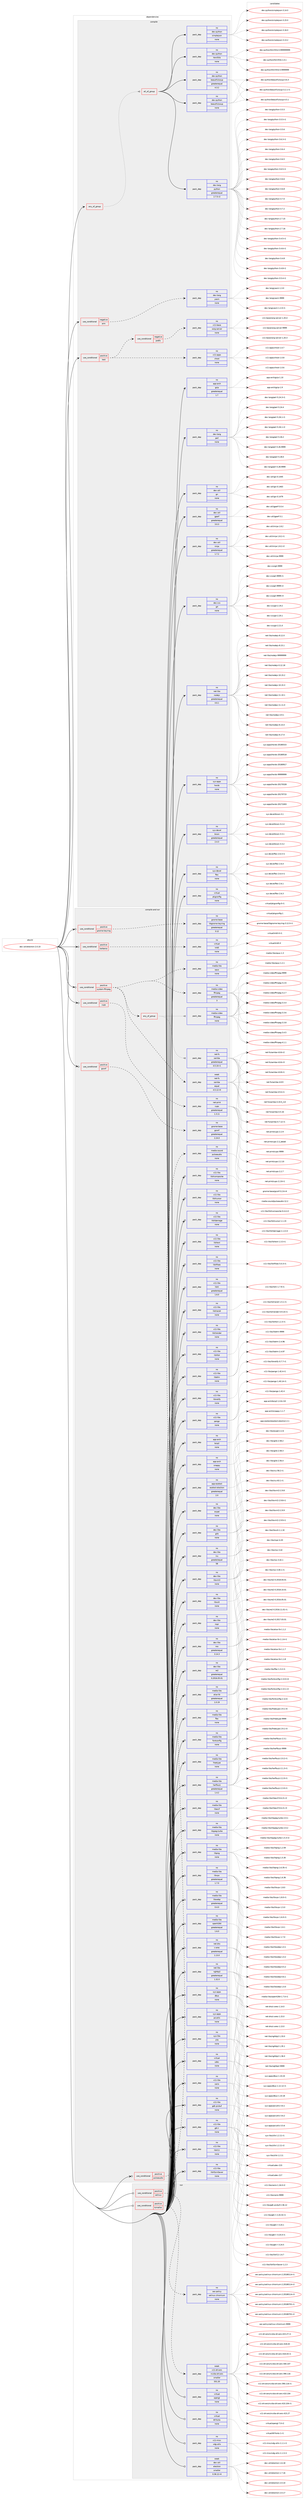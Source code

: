 digraph prolog {

# *************
# Graph options
# *************

newrank=true;
concentrate=true;
compound=true;
graph [rankdir=LR,fontname=Helvetica,fontsize=10,ranksep=1.5];#, ranksep=2.5, nodesep=0.2];
edge  [arrowhead=vee];
node  [fontname=Helvetica,fontsize=10];

# **********
# The ebuild
# **********

subgraph cluster_leftcol {
color=gray;
rank=same;
label=<<i>ebuild</i>>;
id [label="dev-util/electron-2.0.10", color=red, width=4, href="../dev-util/electron-2.0.10.svg"];
}

# ****************
# The dependencies
# ****************

subgraph cluster_midcol {
color=gray;
label=<<i>dependencies</i>>;
subgraph cluster_compile {
fillcolor="#eeeeee";
style=filled;
label=<<i>compile</i>>;
subgraph any23036 {
dependency1545035 [label=<<TABLE BORDER="0" CELLBORDER="1" CELLSPACING="0" CELLPADDING="4"><TR><TD CELLPADDING="10">any_of_group</TD></TR></TABLE>>, shape=none, color=red];subgraph all594 {
dependency1545036 [label=<<TABLE BORDER="0" CELLBORDER="1" CELLSPACING="0" CELLPADDING="4"><TR><TD CELLPADDING="10">all_of_group</TD></TR></TABLE>>, shape=none, color=red];subgraph pack1097127 {
dependency1545037 [label=<<TABLE BORDER="0" CELLBORDER="1" CELLSPACING="0" CELLPADDING="4" WIDTH="220"><TR><TD ROWSPAN="6" CELLPADDING="30">pack_dep</TD></TR><TR><TD WIDTH="110">no</TD></TR><TR><TD>dev-lang</TD></TR><TR><TD>python</TD></TR><TR><TD>greaterequal</TD></TR><TR><TD>2.7.5-r2</TD></TR></TABLE>>, shape=none, color=blue];
}
dependency1545036:e -> dependency1545037:w [weight=20,style="solid",arrowhead="inv"];
subgraph pack1097128 {
dependency1545038 [label=<<TABLE BORDER="0" CELLBORDER="1" CELLSPACING="0" CELLPADDING="4" WIDTH="220"><TR><TD ROWSPAN="6" CELLPADDING="30">pack_dep</TD></TR><TR><TD WIDTH="110">no</TD></TR><TR><TD>dev-python</TD></TR><TR><TD>beautifulsoup</TD></TR><TR><TD>none</TD></TR><TR><TD></TD></TR></TABLE>>, shape=none, color=blue];
}
dependency1545036:e -> dependency1545038:w [weight=20,style="solid",arrowhead="inv"];
subgraph pack1097129 {
dependency1545039 [label=<<TABLE BORDER="0" CELLBORDER="1" CELLSPACING="0" CELLPADDING="4" WIDTH="220"><TR><TD ROWSPAN="6" CELLPADDING="30">pack_dep</TD></TR><TR><TD WIDTH="110">no</TD></TR><TR><TD>dev-python</TD></TR><TR><TD>beautifulsoup</TD></TR><TR><TD>greaterequal</TD></TR><TR><TD>4.3.2</TD></TR></TABLE>>, shape=none, color=blue];
}
dependency1545036:e -> dependency1545039:w [weight=20,style="solid",arrowhead="inv"];
subgraph pack1097130 {
dependency1545040 [label=<<TABLE BORDER="0" CELLBORDER="1" CELLSPACING="0" CELLPADDING="4" WIDTH="220"><TR><TD ROWSPAN="6" CELLPADDING="30">pack_dep</TD></TR><TR><TD WIDTH="110">no</TD></TR><TR><TD>dev-python</TD></TR><TR><TD>html5lib</TD></TR><TR><TD>none</TD></TR><TR><TD></TD></TR></TABLE>>, shape=none, color=blue];
}
dependency1545036:e -> dependency1545040:w [weight=20,style="solid",arrowhead="inv"];
subgraph pack1097131 {
dependency1545041 [label=<<TABLE BORDER="0" CELLBORDER="1" CELLSPACING="0" CELLPADDING="4" WIDTH="220"><TR><TD ROWSPAN="6" CELLPADDING="30">pack_dep</TD></TR><TR><TD WIDTH="110">no</TD></TR><TR><TD>dev-python</TD></TR><TR><TD>simplejson</TD></TR><TR><TD>none</TD></TR><TR><TD></TD></TR></TABLE>>, shape=none, color=blue];
}
dependency1545036:e -> dependency1545041:w [weight=20,style="solid",arrowhead="inv"];
}
dependency1545035:e -> dependency1545036:w [weight=20,style="dotted",arrowhead="oinv"];
}
id:e -> dependency1545035:w [weight=20,style="solid",arrowhead="vee"];
subgraph cond424281 {
dependency1545042 [label=<<TABLE BORDER="0" CELLBORDER="1" CELLSPACING="0" CELLPADDING="4"><TR><TD ROWSPAN="3" CELLPADDING="10">use_conditional</TD></TR><TR><TD>negative</TD></TR><TR><TD>arm</TD></TR></TABLE>>, shape=none, color=red];
subgraph pack1097132 {
dependency1545043 [label=<<TABLE BORDER="0" CELLBORDER="1" CELLSPACING="0" CELLPADDING="4" WIDTH="220"><TR><TD ROWSPAN="6" CELLPADDING="30">pack_dep</TD></TR><TR><TD WIDTH="110">no</TD></TR><TR><TD>dev-lang</TD></TR><TR><TD>yasm</TD></TR><TR><TD>none</TD></TR><TR><TD></TD></TR></TABLE>>, shape=none, color=blue];
}
dependency1545042:e -> dependency1545043:w [weight=20,style="dashed",arrowhead="vee"];
}
id:e -> dependency1545042:w [weight=20,style="solid",arrowhead="vee"];
subgraph cond424282 {
dependency1545044 [label=<<TABLE BORDER="0" CELLBORDER="1" CELLSPACING="0" CELLPADDING="4"><TR><TD ROWSPAN="3" CELLPADDING="10">use_conditional</TD></TR><TR><TD>positive</TD></TR><TR><TD>test</TD></TR></TABLE>>, shape=none, color=red];
subgraph cond424283 {
dependency1545045 [label=<<TABLE BORDER="0" CELLBORDER="1" CELLSPACING="0" CELLPADDING="4"><TR><TD ROWSPAN="3" CELLPADDING="10">use_conditional</TD></TR><TR><TD>negative</TD></TR><TR><TD>prefix</TD></TR></TABLE>>, shape=none, color=red];
subgraph pack1097133 {
dependency1545046 [label=<<TABLE BORDER="0" CELLBORDER="1" CELLSPACING="0" CELLPADDING="4" WIDTH="220"><TR><TD ROWSPAN="6" CELLPADDING="30">pack_dep</TD></TR><TR><TD WIDTH="110">no</TD></TR><TR><TD>x11-base</TD></TR><TR><TD>xorg-server</TD></TR><TR><TD>none</TD></TR><TR><TD></TD></TR></TABLE>>, shape=none, color=blue];
}
dependency1545045:e -> dependency1545046:w [weight=20,style="dashed",arrowhead="vee"];
}
dependency1545044:e -> dependency1545045:w [weight=20,style="dashed",arrowhead="vee"];
subgraph pack1097134 {
dependency1545047 [label=<<TABLE BORDER="0" CELLBORDER="1" CELLSPACING="0" CELLPADDING="4" WIDTH="220"><TR><TD ROWSPAN="6" CELLPADDING="30">pack_dep</TD></TR><TR><TD WIDTH="110">no</TD></TR><TR><TD>x11-apps</TD></TR><TR><TD>xhost</TD></TR><TR><TD>none</TD></TR><TR><TD></TD></TR></TABLE>>, shape=none, color=blue];
}
dependency1545044:e -> dependency1545047:w [weight=20,style="dashed",arrowhead="vee"];
}
id:e -> dependency1545044:w [weight=20,style="solid",arrowhead="vee"];
subgraph pack1097135 {
dependency1545048 [label=<<TABLE BORDER="0" CELLBORDER="1" CELLSPACING="0" CELLPADDING="4" WIDTH="220"><TR><TD ROWSPAN="6" CELLPADDING="30">pack_dep</TD></TR><TR><TD WIDTH="110">no</TD></TR><TR><TD>app-arch</TD></TR><TR><TD>gzip</TD></TR><TR><TD>greaterequal</TD></TR><TR><TD>1.7</TD></TR></TABLE>>, shape=none, color=blue];
}
id:e -> dependency1545048:w [weight=20,style="solid",arrowhead="vee"];
subgraph pack1097136 {
dependency1545049 [label=<<TABLE BORDER="0" CELLBORDER="1" CELLSPACING="0" CELLPADDING="4" WIDTH="220"><TR><TD ROWSPAN="6" CELLPADDING="30">pack_dep</TD></TR><TR><TD WIDTH="110">no</TD></TR><TR><TD>dev-lang</TD></TR><TR><TD>perl</TD></TR><TR><TD>none</TD></TR><TR><TD></TD></TR></TABLE>>, shape=none, color=blue];
}
id:e -> dependency1545049:w [weight=20,style="solid",arrowhead="vee"];
subgraph pack1097137 {
dependency1545050 [label=<<TABLE BORDER="0" CELLBORDER="1" CELLSPACING="0" CELLPADDING="4" WIDTH="220"><TR><TD ROWSPAN="6" CELLPADDING="30">pack_dep</TD></TR><TR><TD WIDTH="110">no</TD></TR><TR><TD>dev-util</TD></TR><TR><TD>gn</TD></TR><TR><TD>none</TD></TR><TR><TD></TD></TR></TABLE>>, shape=none, color=blue];
}
id:e -> dependency1545050:w [weight=20,style="solid",arrowhead="vee"];
subgraph pack1097138 {
dependency1545051 [label=<<TABLE BORDER="0" CELLBORDER="1" CELLSPACING="0" CELLPADDING="4" WIDTH="220"><TR><TD ROWSPAN="6" CELLPADDING="30">pack_dep</TD></TR><TR><TD WIDTH="110">no</TD></TR><TR><TD>dev-util</TD></TR><TR><TD>gperf</TD></TR><TR><TD>greaterequal</TD></TR><TR><TD>3.0.3</TD></TR></TABLE>>, shape=none, color=blue];
}
id:e -> dependency1545051:w [weight=20,style="solid",arrowhead="vee"];
subgraph pack1097139 {
dependency1545052 [label=<<TABLE BORDER="0" CELLBORDER="1" CELLSPACING="0" CELLPADDING="4" WIDTH="220"><TR><TD ROWSPAN="6" CELLPADDING="30">pack_dep</TD></TR><TR><TD WIDTH="110">no</TD></TR><TR><TD>dev-util</TD></TR><TR><TD>ninja</TD></TR><TR><TD>greaterequal</TD></TR><TR><TD>1.7.2</TD></TR></TABLE>>, shape=none, color=blue];
}
id:e -> dependency1545052:w [weight=20,style="solid",arrowhead="vee"];
subgraph pack1097140 {
dependency1545053 [label=<<TABLE BORDER="0" CELLBORDER="1" CELLSPACING="0" CELLPADDING="4" WIDTH="220"><TR><TD ROWSPAN="6" CELLPADDING="30">pack_dep</TD></TR><TR><TD WIDTH="110">no</TD></TR><TR><TD>dev-vcs</TD></TR><TR><TD>git</TD></TR><TR><TD>none</TD></TR><TR><TD></TD></TR></TABLE>>, shape=none, color=blue];
}
id:e -> dependency1545053:w [weight=20,style="solid",arrowhead="vee"];
subgraph pack1097141 {
dependency1545054 [label=<<TABLE BORDER="0" CELLBORDER="1" CELLSPACING="0" CELLPADDING="4" WIDTH="220"><TR><TD ROWSPAN="6" CELLPADDING="30">pack_dep</TD></TR><TR><TD WIDTH="110">no</TD></TR><TR><TD>net-libs</TD></TR><TR><TD>nodejs</TD></TR><TR><TD>greaterequal</TD></TR><TR><TD>4.6.1</TD></TR></TABLE>>, shape=none, color=blue];
}
id:e -> dependency1545054:w [weight=20,style="solid",arrowhead="vee"];
subgraph pack1097142 {
dependency1545055 [label=<<TABLE BORDER="0" CELLBORDER="1" CELLSPACING="0" CELLPADDING="4" WIDTH="220"><TR><TD ROWSPAN="6" CELLPADDING="30">pack_dep</TD></TR><TR><TD WIDTH="110">no</TD></TR><TR><TD>sys-apps</TD></TR><TR><TD>hwids</TD></TR><TR><TD>none</TD></TR><TR><TD></TD></TR></TABLE>>, shape=none, color=blue];
}
id:e -> dependency1545055:w [weight=20,style="solid",arrowhead="vee"];
subgraph pack1097143 {
dependency1545056 [label=<<TABLE BORDER="0" CELLBORDER="1" CELLSPACING="0" CELLPADDING="4" WIDTH="220"><TR><TD ROWSPAN="6" CELLPADDING="30">pack_dep</TD></TR><TR><TD WIDTH="110">no</TD></TR><TR><TD>sys-devel</TD></TR><TR><TD>bison</TD></TR><TR><TD>greaterequal</TD></TR><TR><TD>2.4.3</TD></TR></TABLE>>, shape=none, color=blue];
}
id:e -> dependency1545056:w [weight=20,style="solid",arrowhead="vee"];
subgraph pack1097144 {
dependency1545057 [label=<<TABLE BORDER="0" CELLBORDER="1" CELLSPACING="0" CELLPADDING="4" WIDTH="220"><TR><TD ROWSPAN="6" CELLPADDING="30">pack_dep</TD></TR><TR><TD WIDTH="110">no</TD></TR><TR><TD>sys-devel</TD></TR><TR><TD>flex</TD></TR><TR><TD>none</TD></TR><TR><TD></TD></TR></TABLE>>, shape=none, color=blue];
}
id:e -> dependency1545057:w [weight=20,style="solid",arrowhead="vee"];
subgraph pack1097145 {
dependency1545058 [label=<<TABLE BORDER="0" CELLBORDER="1" CELLSPACING="0" CELLPADDING="4" WIDTH="220"><TR><TD ROWSPAN="6" CELLPADDING="30">pack_dep</TD></TR><TR><TD WIDTH="110">no</TD></TR><TR><TD>virtual</TD></TR><TR><TD>pkgconfig</TD></TR><TR><TD>none</TD></TR><TR><TD></TD></TR></TABLE>>, shape=none, color=blue];
}
id:e -> dependency1545058:w [weight=20,style="solid",arrowhead="vee"];
}
subgraph cluster_compileandrun {
fillcolor="#eeeeee";
style=filled;
label=<<i>compile and run</i>>;
subgraph cond424284 {
dependency1545059 [label=<<TABLE BORDER="0" CELLBORDER="1" CELLSPACING="0" CELLPADDING="4"><TR><TD ROWSPAN="3" CELLPADDING="10">use_conditional</TD></TR><TR><TD>positive</TD></TR><TR><TD>cups</TD></TR></TABLE>>, shape=none, color=red];
subgraph pack1097146 {
dependency1545060 [label=<<TABLE BORDER="0" CELLBORDER="1" CELLSPACING="0" CELLPADDING="4" WIDTH="220"><TR><TD ROWSPAN="6" CELLPADDING="30">pack_dep</TD></TR><TR><TD WIDTH="110">no</TD></TR><TR><TD>net-print</TD></TR><TR><TD>cups</TD></TR><TR><TD>greaterequal</TD></TR><TR><TD>1.3.11</TD></TR></TABLE>>, shape=none, color=blue];
}
dependency1545059:e -> dependency1545060:w [weight=20,style="dashed",arrowhead="vee"];
}
id:e -> dependency1545059:w [weight=20,style="solid",arrowhead="odotvee"];
subgraph cond424285 {
dependency1545061 [label=<<TABLE BORDER="0" CELLBORDER="1" CELLSPACING="0" CELLPADDING="4"><TR><TD ROWSPAN="3" CELLPADDING="10">use_conditional</TD></TR><TR><TD>positive</TD></TR><TR><TD>gconf</TD></TR></TABLE>>, shape=none, color=red];
subgraph pack1097147 {
dependency1545062 [label=<<TABLE BORDER="0" CELLBORDER="1" CELLSPACING="0" CELLPADDING="4" WIDTH="220"><TR><TD ROWSPAN="6" CELLPADDING="30">pack_dep</TD></TR><TR><TD WIDTH="110">no</TD></TR><TR><TD>gnome-base</TD></TR><TR><TD>gconf</TD></TR><TR><TD>greaterequal</TD></TR><TR><TD>2.24.0</TD></TR></TABLE>>, shape=none, color=blue];
}
dependency1545061:e -> dependency1545062:w [weight=20,style="dashed",arrowhead="vee"];
}
id:e -> dependency1545061:w [weight=20,style="solid",arrowhead="odotvee"];
subgraph cond424286 {
dependency1545063 [label=<<TABLE BORDER="0" CELLBORDER="1" CELLSPACING="0" CELLPADDING="4"><TR><TD ROWSPAN="3" CELLPADDING="10">use_conditional</TD></TR><TR><TD>positive</TD></TR><TR><TD>gnome-keyring</TD></TR></TABLE>>, shape=none, color=red];
subgraph pack1097148 {
dependency1545064 [label=<<TABLE BORDER="0" CELLBORDER="1" CELLSPACING="0" CELLPADDING="4" WIDTH="220"><TR><TD ROWSPAN="6" CELLPADDING="30">pack_dep</TD></TR><TR><TD WIDTH="110">no</TD></TR><TR><TD>gnome-base</TD></TR><TR><TD>libgnome-keyring</TD></TR><TR><TD>greaterequal</TD></TR><TR><TD>3.12</TD></TR></TABLE>>, shape=none, color=blue];
}
dependency1545063:e -> dependency1545064:w [weight=20,style="dashed",arrowhead="vee"];
}
id:e -> dependency1545063:w [weight=20,style="solid",arrowhead="odotvee"];
subgraph cond424287 {
dependency1545065 [label=<<TABLE BORDER="0" CELLBORDER="1" CELLSPACING="0" CELLPADDING="4"><TR><TD ROWSPAN="3" CELLPADDING="10">use_conditional</TD></TR><TR><TD>positive</TD></TR><TR><TD>kerberos</TD></TR></TABLE>>, shape=none, color=red];
subgraph pack1097149 {
dependency1545066 [label=<<TABLE BORDER="0" CELLBORDER="1" CELLSPACING="0" CELLPADDING="4" WIDTH="220"><TR><TD ROWSPAN="6" CELLPADDING="30">pack_dep</TD></TR><TR><TD WIDTH="110">no</TD></TR><TR><TD>virtual</TD></TR><TR><TD>krb5</TD></TR><TR><TD>none</TD></TR><TR><TD></TD></TR></TABLE>>, shape=none, color=blue];
}
dependency1545065:e -> dependency1545066:w [weight=20,style="dashed",arrowhead="vee"];
}
id:e -> dependency1545065:w [weight=20,style="solid",arrowhead="odotvee"];
subgraph cond424288 {
dependency1545067 [label=<<TABLE BORDER="0" CELLBORDER="1" CELLSPACING="0" CELLPADDING="4"><TR><TD ROWSPAN="3" CELLPADDING="10">use_conditional</TD></TR><TR><TD>positive</TD></TR><TR><TD>pulseaudio</TD></TR></TABLE>>, shape=none, color=red];
subgraph pack1097150 {
dependency1545068 [label=<<TABLE BORDER="0" CELLBORDER="1" CELLSPACING="0" CELLPADDING="4" WIDTH="220"><TR><TD ROWSPAN="6" CELLPADDING="30">pack_dep</TD></TR><TR><TD WIDTH="110">no</TD></TR><TR><TD>media-sound</TD></TR><TR><TD>pulseaudio</TD></TR><TR><TD>none</TD></TR><TR><TD></TD></TR></TABLE>>, shape=none, color=blue];
}
dependency1545067:e -> dependency1545068:w [weight=20,style="dashed",arrowhead="vee"];
}
id:e -> dependency1545067:w [weight=20,style="solid",arrowhead="odotvee"];
subgraph cond424289 {
dependency1545069 [label=<<TABLE BORDER="0" CELLBORDER="1" CELLSPACING="0" CELLPADDING="4"><TR><TD ROWSPAN="3" CELLPADDING="10">use_conditional</TD></TR><TR><TD>positive</TD></TR><TR><TD>system-ffmpeg</TD></TR></TABLE>>, shape=none, color=red];
subgraph pack1097151 {
dependency1545070 [label=<<TABLE BORDER="0" CELLBORDER="1" CELLSPACING="0" CELLPADDING="4" WIDTH="220"><TR><TD ROWSPAN="6" CELLPADDING="30">pack_dep</TD></TR><TR><TD WIDTH="110">no</TD></TR><TR><TD>media-video</TD></TR><TR><TD>ffmpeg</TD></TR><TR><TD>greaterequal</TD></TR><TR><TD>3</TD></TR></TABLE>>, shape=none, color=blue];
}
dependency1545069:e -> dependency1545070:w [weight=20,style="dashed",arrowhead="vee"];
subgraph any23037 {
dependency1545071 [label=<<TABLE BORDER="0" CELLBORDER="1" CELLSPACING="0" CELLPADDING="4"><TR><TD CELLPADDING="10">any_of_group</TD></TR></TABLE>>, shape=none, color=red];subgraph pack1097152 {
dependency1545072 [label=<<TABLE BORDER="0" CELLBORDER="1" CELLSPACING="0" CELLPADDING="4" WIDTH="220"><TR><TD ROWSPAN="6" CELLPADDING="30">pack_dep</TD></TR><TR><TD WIDTH="110">no</TD></TR><TR><TD>media-video</TD></TR><TR><TD>ffmpeg</TD></TR><TR><TD>none</TD></TR><TR><TD></TD></TR></TABLE>>, shape=none, color=blue];
}
dependency1545071:e -> dependency1545072:w [weight=20,style="dotted",arrowhead="oinv"];
subgraph pack1097153 {
dependency1545073 [label=<<TABLE BORDER="0" CELLBORDER="1" CELLSPACING="0" CELLPADDING="4" WIDTH="220"><TR><TD ROWSPAN="6" CELLPADDING="30">pack_dep</TD></TR><TR><TD WIDTH="110">no</TD></TR><TR><TD>net-fs</TD></TR><TR><TD>samba</TD></TR><TR><TD>greaterequal</TD></TR><TR><TD>4.5.10-r1</TD></TR></TABLE>>, shape=none, color=blue];
}
dependency1545071:e -> dependency1545073:w [weight=20,style="dotted",arrowhead="oinv"];
}
dependency1545069:e -> dependency1545071:w [weight=20,style="dashed",arrowhead="vee"];
subgraph pack1097154 {
dependency1545074 [label=<<TABLE BORDER="0" CELLBORDER="1" CELLSPACING="0" CELLPADDING="4" WIDTH="220"><TR><TD ROWSPAN="6" CELLPADDING="30">pack_dep</TD></TR><TR><TD WIDTH="110">weak</TD></TR><TR><TD>net-fs</TD></TR><TR><TD>samba</TD></TR><TR><TD>equal</TD></TR><TR><TD>4.5.12-r0</TD></TR></TABLE>>, shape=none, color=blue];
}
dependency1545069:e -> dependency1545074:w [weight=20,style="dashed",arrowhead="vee"];
subgraph pack1097155 {
dependency1545075 [label=<<TABLE BORDER="0" CELLBORDER="1" CELLSPACING="0" CELLPADDING="4" WIDTH="220"><TR><TD ROWSPAN="6" CELLPADDING="30">pack_dep</TD></TR><TR><TD WIDTH="110">no</TD></TR><TR><TD>media-libs</TD></TR><TR><TD>opus</TD></TR><TR><TD>none</TD></TR><TR><TD></TD></TR></TABLE>>, shape=none, color=blue];
}
dependency1545069:e -> dependency1545075:w [weight=20,style="dashed",arrowhead="vee"];
}
id:e -> dependency1545069:w [weight=20,style="solid",arrowhead="odotvee"];
subgraph pack1097156 {
dependency1545076 [label=<<TABLE BORDER="0" CELLBORDER="1" CELLSPACING="0" CELLPADDING="4" WIDTH="220"><TR><TD ROWSPAN="6" CELLPADDING="30">pack_dep</TD></TR><TR><TD WIDTH="110">no</TD></TR><TR><TD>app-arch</TD></TR><TR><TD>bzip2</TD></TR><TR><TD>none</TD></TR><TR><TD></TD></TR></TABLE>>, shape=none, color=blue];
}
id:e -> dependency1545076:w [weight=20,style="solid",arrowhead="odotvee"];
subgraph pack1097157 {
dependency1545077 [label=<<TABLE BORDER="0" CELLBORDER="1" CELLSPACING="0" CELLPADDING="4" WIDTH="220"><TR><TD ROWSPAN="6" CELLPADDING="30">pack_dep</TD></TR><TR><TD WIDTH="110">no</TD></TR><TR><TD>app-arch</TD></TR><TR><TD>snappy</TD></TR><TR><TD>none</TD></TR><TR><TD></TD></TR></TABLE>>, shape=none, color=blue];
}
id:e -> dependency1545077:w [weight=20,style="solid",arrowhead="odotvee"];
subgraph pack1097158 {
dependency1545078 [label=<<TABLE BORDER="0" CELLBORDER="1" CELLSPACING="0" CELLPADDING="4" WIDTH="220"><TR><TD ROWSPAN="6" CELLPADDING="30">pack_dep</TD></TR><TR><TD WIDTH="110">no</TD></TR><TR><TD>app-eselect</TD></TR><TR><TD>eselect-electron</TD></TR><TR><TD>greaterequal</TD></TR><TR><TD>2.0</TD></TR></TABLE>>, shape=none, color=blue];
}
id:e -> dependency1545078:w [weight=20,style="solid",arrowhead="odotvee"];
subgraph pack1097159 {
dependency1545079 [label=<<TABLE BORDER="0" CELLBORDER="1" CELLSPACING="0" CELLPADDING="4" WIDTH="220"><TR><TD ROWSPAN="6" CELLPADDING="30">pack_dep</TD></TR><TR><TD WIDTH="110">no</TD></TR><TR><TD>dev-libs</TD></TR><TR><TD>expat</TD></TR><TR><TD>none</TD></TR><TR><TD></TD></TR></TABLE>>, shape=none, color=blue];
}
id:e -> dependency1545079:w [weight=20,style="solid",arrowhead="odotvee"];
subgraph pack1097160 {
dependency1545080 [label=<<TABLE BORDER="0" CELLBORDER="1" CELLSPACING="0" CELLPADDING="4" WIDTH="220"><TR><TD ROWSPAN="6" CELLPADDING="30">pack_dep</TD></TR><TR><TD WIDTH="110">no</TD></TR><TR><TD>dev-libs</TD></TR><TR><TD>glib</TD></TR><TR><TD>none</TD></TR><TR><TD></TD></TR></TABLE>>, shape=none, color=blue];
}
id:e -> dependency1545080:w [weight=20,style="solid",arrowhead="odotvee"];
subgraph pack1097161 {
dependency1545081 [label=<<TABLE BORDER="0" CELLBORDER="1" CELLSPACING="0" CELLPADDING="4" WIDTH="220"><TR><TD ROWSPAN="6" CELLPADDING="30">pack_dep</TD></TR><TR><TD WIDTH="110">no</TD></TR><TR><TD>dev-libs</TD></TR><TR><TD>icu</TD></TR><TR><TD>greaterequal</TD></TR><TR><TD>58</TD></TR></TABLE>>, shape=none, color=blue];
}
id:e -> dependency1545081:w [weight=20,style="solid",arrowhead="odotvee"];
subgraph pack1097162 {
dependency1545082 [label=<<TABLE BORDER="0" CELLBORDER="1" CELLSPACING="0" CELLPADDING="4" WIDTH="220"><TR><TD ROWSPAN="6" CELLPADDING="30">pack_dep</TD></TR><TR><TD WIDTH="110">no</TD></TR><TR><TD>dev-libs</TD></TR><TR><TD>libxml2</TD></TR><TR><TD>none</TD></TR><TR><TD></TD></TR></TABLE>>, shape=none, color=blue];
}
id:e -> dependency1545082:w [weight=20,style="solid",arrowhead="odotvee"];
subgraph pack1097163 {
dependency1545083 [label=<<TABLE BORDER="0" CELLBORDER="1" CELLSPACING="0" CELLPADDING="4" WIDTH="220"><TR><TD ROWSPAN="6" CELLPADDING="30">pack_dep</TD></TR><TR><TD WIDTH="110">no</TD></TR><TR><TD>dev-libs</TD></TR><TR><TD>libxslt</TD></TR><TR><TD>none</TD></TR><TR><TD></TD></TR></TABLE>>, shape=none, color=blue];
}
id:e -> dependency1545083:w [weight=20,style="solid",arrowhead="odotvee"];
subgraph pack1097164 {
dependency1545084 [label=<<TABLE BORDER="0" CELLBORDER="1" CELLSPACING="0" CELLPADDING="4" WIDTH="220"><TR><TD ROWSPAN="6" CELLPADDING="30">pack_dep</TD></TR><TR><TD WIDTH="110">no</TD></TR><TR><TD>dev-libs</TD></TR><TR><TD>nspr</TD></TR><TR><TD>none</TD></TR><TR><TD></TD></TR></TABLE>>, shape=none, color=blue];
}
id:e -> dependency1545084:w [weight=20,style="solid",arrowhead="odotvee"];
subgraph pack1097165 {
dependency1545085 [label=<<TABLE BORDER="0" CELLBORDER="1" CELLSPACING="0" CELLPADDING="4" WIDTH="220"><TR><TD ROWSPAN="6" CELLPADDING="30">pack_dep</TD></TR><TR><TD WIDTH="110">no</TD></TR><TR><TD>dev-libs</TD></TR><TR><TD>nss</TD></TR><TR><TD>greaterequal</TD></TR><TR><TD>3.14.3</TD></TR></TABLE>>, shape=none, color=blue];
}
id:e -> dependency1545085:w [weight=20,style="solid",arrowhead="odotvee"];
subgraph pack1097166 {
dependency1545086 [label=<<TABLE BORDER="0" CELLBORDER="1" CELLSPACING="0" CELLPADDING="4" WIDTH="220"><TR><TD ROWSPAN="6" CELLPADDING="30">pack_dep</TD></TR><TR><TD WIDTH="110">no</TD></TR><TR><TD>dev-libs</TD></TR><TR><TD>re2</TD></TR><TR><TD>greaterequal</TD></TR><TR><TD>0.2016.05.01</TD></TR></TABLE>>, shape=none, color=blue];
}
id:e -> dependency1545086:w [weight=20,style="solid",arrowhead="odotvee"];
subgraph pack1097167 {
dependency1545087 [label=<<TABLE BORDER="0" CELLBORDER="1" CELLSPACING="0" CELLPADDING="4" WIDTH="220"><TR><TD ROWSPAN="6" CELLPADDING="30">pack_dep</TD></TR><TR><TD WIDTH="110">no</TD></TR><TR><TD>media-libs</TD></TR><TR><TD>alsa-lib</TD></TR><TR><TD>greaterequal</TD></TR><TR><TD>1.0.19</TD></TR></TABLE>>, shape=none, color=blue];
}
id:e -> dependency1545087:w [weight=20,style="solid",arrowhead="odotvee"];
subgraph pack1097168 {
dependency1545088 [label=<<TABLE BORDER="0" CELLBORDER="1" CELLSPACING="0" CELLPADDING="4" WIDTH="220"><TR><TD ROWSPAN="6" CELLPADDING="30">pack_dep</TD></TR><TR><TD WIDTH="110">no</TD></TR><TR><TD>media-libs</TD></TR><TR><TD>flac</TD></TR><TR><TD>none</TD></TR><TR><TD></TD></TR></TABLE>>, shape=none, color=blue];
}
id:e -> dependency1545088:w [weight=20,style="solid",arrowhead="odotvee"];
subgraph pack1097169 {
dependency1545089 [label=<<TABLE BORDER="0" CELLBORDER="1" CELLSPACING="0" CELLPADDING="4" WIDTH="220"><TR><TD ROWSPAN="6" CELLPADDING="30">pack_dep</TD></TR><TR><TD WIDTH="110">no</TD></TR><TR><TD>media-libs</TD></TR><TR><TD>fontconfig</TD></TR><TR><TD>none</TD></TR><TR><TD></TD></TR></TABLE>>, shape=none, color=blue];
}
id:e -> dependency1545089:w [weight=20,style="solid",arrowhead="odotvee"];
subgraph pack1097170 {
dependency1545090 [label=<<TABLE BORDER="0" CELLBORDER="1" CELLSPACING="0" CELLPADDING="4" WIDTH="220"><TR><TD ROWSPAN="6" CELLPADDING="30">pack_dep</TD></TR><TR><TD WIDTH="110">no</TD></TR><TR><TD>media-libs</TD></TR><TR><TD>freetype</TD></TR><TR><TD>none</TD></TR><TR><TD></TD></TR></TABLE>>, shape=none, color=blue];
}
id:e -> dependency1545090:w [weight=20,style="solid",arrowhead="odotvee"];
subgraph pack1097171 {
dependency1545091 [label=<<TABLE BORDER="0" CELLBORDER="1" CELLSPACING="0" CELLPADDING="4" WIDTH="220"><TR><TD ROWSPAN="6" CELLPADDING="30">pack_dep</TD></TR><TR><TD WIDTH="110">no</TD></TR><TR><TD>media-libs</TD></TR><TR><TD>harfbuzz</TD></TR><TR><TD>greaterequal</TD></TR><TR><TD>1.4.2</TD></TR></TABLE>>, shape=none, color=blue];
}
id:e -> dependency1545091:w [weight=20,style="solid",arrowhead="odotvee"];
subgraph pack1097172 {
dependency1545092 [label=<<TABLE BORDER="0" CELLBORDER="1" CELLSPACING="0" CELLPADDING="4" WIDTH="220"><TR><TD ROWSPAN="6" CELLPADDING="30">pack_dep</TD></TR><TR><TD WIDTH="110">no</TD></TR><TR><TD>media-libs</TD></TR><TR><TD>libexif</TD></TR><TR><TD>none</TD></TR><TR><TD></TD></TR></TABLE>>, shape=none, color=blue];
}
id:e -> dependency1545092:w [weight=20,style="solid",arrowhead="odotvee"];
subgraph pack1097173 {
dependency1545093 [label=<<TABLE BORDER="0" CELLBORDER="1" CELLSPACING="0" CELLPADDING="4" WIDTH="220"><TR><TD ROWSPAN="6" CELLPADDING="30">pack_dep</TD></TR><TR><TD WIDTH="110">no</TD></TR><TR><TD>media-libs</TD></TR><TR><TD>libjpeg-turbo</TD></TR><TR><TD>none</TD></TR><TR><TD></TD></TR></TABLE>>, shape=none, color=blue];
}
id:e -> dependency1545093:w [weight=20,style="solid",arrowhead="odotvee"];
subgraph pack1097174 {
dependency1545094 [label=<<TABLE BORDER="0" CELLBORDER="1" CELLSPACING="0" CELLPADDING="4" WIDTH="220"><TR><TD ROWSPAN="6" CELLPADDING="30">pack_dep</TD></TR><TR><TD WIDTH="110">no</TD></TR><TR><TD>media-libs</TD></TR><TR><TD>libpng</TD></TR><TR><TD>none</TD></TR><TR><TD></TD></TR></TABLE>>, shape=none, color=blue];
}
id:e -> dependency1545094:w [weight=20,style="solid",arrowhead="odotvee"];
subgraph pack1097175 {
dependency1545095 [label=<<TABLE BORDER="0" CELLBORDER="1" CELLSPACING="0" CELLPADDING="4" WIDTH="220"><TR><TD ROWSPAN="6" CELLPADDING="30">pack_dep</TD></TR><TR><TD WIDTH="110">no</TD></TR><TR><TD>media-libs</TD></TR><TR><TD>libvpx</TD></TR><TR><TD>greaterequal</TD></TR><TR><TD>1.7.0</TD></TR></TABLE>>, shape=none, color=blue];
}
id:e -> dependency1545095:w [weight=20,style="solid",arrowhead="odotvee"];
subgraph pack1097176 {
dependency1545096 [label=<<TABLE BORDER="0" CELLBORDER="1" CELLSPACING="0" CELLPADDING="4" WIDTH="220"><TR><TD ROWSPAN="6" CELLPADDING="30">pack_dep</TD></TR><TR><TD WIDTH="110">no</TD></TR><TR><TD>media-libs</TD></TR><TR><TD>libwebp</TD></TR><TR><TD>greaterequal</TD></TR><TR><TD>0.4.0</TD></TR></TABLE>>, shape=none, color=blue];
}
id:e -> dependency1545096:w [weight=20,style="solid",arrowhead="odotvee"];
subgraph pack1097177 {
dependency1545097 [label=<<TABLE BORDER="0" CELLBORDER="1" CELLSPACING="0" CELLPADDING="4" WIDTH="220"><TR><TD ROWSPAN="6" CELLPADDING="30">pack_dep</TD></TR><TR><TD WIDTH="110">no</TD></TR><TR><TD>media-libs</TD></TR><TR><TD>openh264</TD></TR><TR><TD>greaterequal</TD></TR><TR><TD>1.6.0</TD></TR></TABLE>>, shape=none, color=blue];
}
id:e -> dependency1545097:w [weight=20,style="solid",arrowhead="odotvee"];
subgraph pack1097178 {
dependency1545098 [label=<<TABLE BORDER="0" CELLBORDER="1" CELLSPACING="0" CELLPADDING="4" WIDTH="220"><TR><TD ROWSPAN="6" CELLPADDING="30">pack_dep</TD></TR><TR><TD WIDTH="110">no</TD></TR><TR><TD>net-dns</TD></TR><TR><TD>c-ares</TD></TR><TR><TD>greaterequal</TD></TR><TR><TD>1.13.0</TD></TR></TABLE>>, shape=none, color=blue];
}
id:e -> dependency1545098:w [weight=20,style="solid",arrowhead="odotvee"];
subgraph pack1097179 {
dependency1545099 [label=<<TABLE BORDER="0" CELLBORDER="1" CELLSPACING="0" CELLPADDING="4" WIDTH="220"><TR><TD ROWSPAN="6" CELLPADDING="30">pack_dep</TD></TR><TR><TD WIDTH="110">no</TD></TR><TR><TD>net-libs</TD></TR><TR><TD>nghttp2</TD></TR><TR><TD>greaterequal</TD></TR><TR><TD>1.32.0</TD></TR></TABLE>>, shape=none, color=blue];
}
id:e -> dependency1545099:w [weight=20,style="solid",arrowhead="odotvee"];
subgraph pack1097180 {
dependency1545100 [label=<<TABLE BORDER="0" CELLBORDER="1" CELLSPACING="0" CELLPADDING="4" WIDTH="220"><TR><TD ROWSPAN="6" CELLPADDING="30">pack_dep</TD></TR><TR><TD WIDTH="110">no</TD></TR><TR><TD>sys-apps</TD></TR><TR><TD>dbus</TD></TR><TR><TD>none</TD></TR><TR><TD></TD></TR></TABLE>>, shape=none, color=blue];
}
id:e -> dependency1545100:w [weight=20,style="solid",arrowhead="odotvee"];
subgraph pack1097181 {
dependency1545101 [label=<<TABLE BORDER="0" CELLBORDER="1" CELLSPACING="0" CELLPADDING="4" WIDTH="220"><TR><TD ROWSPAN="6" CELLPADDING="30">pack_dep</TD></TR><TR><TD WIDTH="110">no</TD></TR><TR><TD>sys-apps</TD></TR><TR><TD>pciutils</TD></TR><TR><TD>none</TD></TR><TR><TD></TD></TR></TABLE>>, shape=none, color=blue];
}
id:e -> dependency1545101:w [weight=20,style="solid",arrowhead="odotvee"];
subgraph pack1097182 {
dependency1545102 [label=<<TABLE BORDER="0" CELLBORDER="1" CELLSPACING="0" CELLPADDING="4" WIDTH="220"><TR><TD ROWSPAN="6" CELLPADDING="30">pack_dep</TD></TR><TR><TD WIDTH="110">no</TD></TR><TR><TD>sys-libs</TD></TR><TR><TD>zlib</TD></TR><TR><TD>none</TD></TR><TR><TD></TD></TR></TABLE>>, shape=none, color=blue];
}
id:e -> dependency1545102:w [weight=20,style="solid",arrowhead="odotvee"];
subgraph pack1097183 {
dependency1545103 [label=<<TABLE BORDER="0" CELLBORDER="1" CELLSPACING="0" CELLPADDING="4" WIDTH="220"><TR><TD ROWSPAN="6" CELLPADDING="30">pack_dep</TD></TR><TR><TD WIDTH="110">no</TD></TR><TR><TD>virtual</TD></TR><TR><TD>udev</TD></TR><TR><TD>none</TD></TR><TR><TD></TD></TR></TABLE>>, shape=none, color=blue];
}
id:e -> dependency1545103:w [weight=20,style="solid",arrowhead="odotvee"];
subgraph pack1097184 {
dependency1545104 [label=<<TABLE BORDER="0" CELLBORDER="1" CELLSPACING="0" CELLPADDING="4" WIDTH="220"><TR><TD ROWSPAN="6" CELLPADDING="30">pack_dep</TD></TR><TR><TD WIDTH="110">no</TD></TR><TR><TD>x11-libs</TD></TR><TR><TD>cairo</TD></TR><TR><TD>none</TD></TR><TR><TD></TD></TR></TABLE>>, shape=none, color=blue];
}
id:e -> dependency1545104:w [weight=20,style="solid",arrowhead="odotvee"];
subgraph pack1097185 {
dependency1545105 [label=<<TABLE BORDER="0" CELLBORDER="1" CELLSPACING="0" CELLPADDING="4" WIDTH="220"><TR><TD ROWSPAN="6" CELLPADDING="30">pack_dep</TD></TR><TR><TD WIDTH="110">no</TD></TR><TR><TD>x11-libs</TD></TR><TR><TD>gdk-pixbuf</TD></TR><TR><TD>none</TD></TR><TR><TD></TD></TR></TABLE>>, shape=none, color=blue];
}
id:e -> dependency1545105:w [weight=20,style="solid",arrowhead="odotvee"];
subgraph pack1097186 {
dependency1545106 [label=<<TABLE BORDER="0" CELLBORDER="1" CELLSPACING="0" CELLPADDING="4" WIDTH="220"><TR><TD ROWSPAN="6" CELLPADDING="30">pack_dep</TD></TR><TR><TD WIDTH="110">no</TD></TR><TR><TD>x11-libs</TD></TR><TR><TD>gtk+</TD></TR><TR><TD>none</TD></TR><TR><TD></TD></TR></TABLE>>, shape=none, color=blue];
}
id:e -> dependency1545106:w [weight=20,style="solid",arrowhead="odotvee"];
subgraph pack1097187 {
dependency1545107 [label=<<TABLE BORDER="0" CELLBORDER="1" CELLSPACING="0" CELLPADDING="4" WIDTH="220"><TR><TD ROWSPAN="6" CELLPADDING="30">pack_dep</TD></TR><TR><TD WIDTH="110">no</TD></TR><TR><TD>x11-libs</TD></TR><TR><TD>libX11</TD></TR><TR><TD>none</TD></TR><TR><TD></TD></TR></TABLE>>, shape=none, color=blue];
}
id:e -> dependency1545107:w [weight=20,style="solid",arrowhead="odotvee"];
subgraph pack1097188 {
dependency1545108 [label=<<TABLE BORDER="0" CELLBORDER="1" CELLSPACING="0" CELLPADDING="4" WIDTH="220"><TR><TD ROWSPAN="6" CELLPADDING="30">pack_dep</TD></TR><TR><TD WIDTH="110">no</TD></TR><TR><TD>x11-libs</TD></TR><TR><TD>libXScrnSaver</TD></TR><TR><TD>none</TD></TR><TR><TD></TD></TR></TABLE>>, shape=none, color=blue];
}
id:e -> dependency1545108:w [weight=20,style="solid",arrowhead="odotvee"];
subgraph pack1097189 {
dependency1545109 [label=<<TABLE BORDER="0" CELLBORDER="1" CELLSPACING="0" CELLPADDING="4" WIDTH="220"><TR><TD ROWSPAN="6" CELLPADDING="30">pack_dep</TD></TR><TR><TD WIDTH="110">no</TD></TR><TR><TD>x11-libs</TD></TR><TR><TD>libXcomposite</TD></TR><TR><TD>none</TD></TR><TR><TD></TD></TR></TABLE>>, shape=none, color=blue];
}
id:e -> dependency1545109:w [weight=20,style="solid",arrowhead="odotvee"];
subgraph pack1097190 {
dependency1545110 [label=<<TABLE BORDER="0" CELLBORDER="1" CELLSPACING="0" CELLPADDING="4" WIDTH="220"><TR><TD ROWSPAN="6" CELLPADDING="30">pack_dep</TD></TR><TR><TD WIDTH="110">no</TD></TR><TR><TD>x11-libs</TD></TR><TR><TD>libXcursor</TD></TR><TR><TD>none</TD></TR><TR><TD></TD></TR></TABLE>>, shape=none, color=blue];
}
id:e -> dependency1545110:w [weight=20,style="solid",arrowhead="odotvee"];
subgraph pack1097191 {
dependency1545111 [label=<<TABLE BORDER="0" CELLBORDER="1" CELLSPACING="0" CELLPADDING="4" WIDTH="220"><TR><TD ROWSPAN="6" CELLPADDING="30">pack_dep</TD></TR><TR><TD WIDTH="110">no</TD></TR><TR><TD>x11-libs</TD></TR><TR><TD>libXdamage</TD></TR><TR><TD>none</TD></TR><TR><TD></TD></TR></TABLE>>, shape=none, color=blue];
}
id:e -> dependency1545111:w [weight=20,style="solid",arrowhead="odotvee"];
subgraph pack1097192 {
dependency1545112 [label=<<TABLE BORDER="0" CELLBORDER="1" CELLSPACING="0" CELLPADDING="4" WIDTH="220"><TR><TD ROWSPAN="6" CELLPADDING="30">pack_dep</TD></TR><TR><TD WIDTH="110">no</TD></TR><TR><TD>x11-libs</TD></TR><TR><TD>libXext</TD></TR><TR><TD>none</TD></TR><TR><TD></TD></TR></TABLE>>, shape=none, color=blue];
}
id:e -> dependency1545112:w [weight=20,style="solid",arrowhead="odotvee"];
subgraph pack1097193 {
dependency1545113 [label=<<TABLE BORDER="0" CELLBORDER="1" CELLSPACING="0" CELLPADDING="4" WIDTH="220"><TR><TD ROWSPAN="6" CELLPADDING="30">pack_dep</TD></TR><TR><TD WIDTH="110">no</TD></TR><TR><TD>x11-libs</TD></TR><TR><TD>libXfixes</TD></TR><TR><TD>none</TD></TR><TR><TD></TD></TR></TABLE>>, shape=none, color=blue];
}
id:e -> dependency1545113:w [weight=20,style="solid",arrowhead="odotvee"];
subgraph pack1097194 {
dependency1545114 [label=<<TABLE BORDER="0" CELLBORDER="1" CELLSPACING="0" CELLPADDING="4" WIDTH="220"><TR><TD ROWSPAN="6" CELLPADDING="30">pack_dep</TD></TR><TR><TD WIDTH="110">no</TD></TR><TR><TD>x11-libs</TD></TR><TR><TD>libXi</TD></TR><TR><TD>greaterequal</TD></TR><TR><TD>1.6.0</TD></TR></TABLE>>, shape=none, color=blue];
}
id:e -> dependency1545114:w [weight=20,style="solid",arrowhead="odotvee"];
subgraph pack1097195 {
dependency1545115 [label=<<TABLE BORDER="0" CELLBORDER="1" CELLSPACING="0" CELLPADDING="4" WIDTH="220"><TR><TD ROWSPAN="6" CELLPADDING="30">pack_dep</TD></TR><TR><TD WIDTH="110">no</TD></TR><TR><TD>x11-libs</TD></TR><TR><TD>libXrandr</TD></TR><TR><TD>none</TD></TR><TR><TD></TD></TR></TABLE>>, shape=none, color=blue];
}
id:e -> dependency1545115:w [weight=20,style="solid",arrowhead="odotvee"];
subgraph pack1097196 {
dependency1545116 [label=<<TABLE BORDER="0" CELLBORDER="1" CELLSPACING="0" CELLPADDING="4" WIDTH="220"><TR><TD ROWSPAN="6" CELLPADDING="30">pack_dep</TD></TR><TR><TD WIDTH="110">no</TD></TR><TR><TD>x11-libs</TD></TR><TR><TD>libXrender</TD></TR><TR><TD>none</TD></TR><TR><TD></TD></TR></TABLE>>, shape=none, color=blue];
}
id:e -> dependency1545116:w [weight=20,style="solid",arrowhead="odotvee"];
subgraph pack1097197 {
dependency1545117 [label=<<TABLE BORDER="0" CELLBORDER="1" CELLSPACING="0" CELLPADDING="4" WIDTH="220"><TR><TD ROWSPAN="6" CELLPADDING="30">pack_dep</TD></TR><TR><TD WIDTH="110">no</TD></TR><TR><TD>x11-libs</TD></TR><TR><TD>libXtst</TD></TR><TR><TD>none</TD></TR><TR><TD></TD></TR></TABLE>>, shape=none, color=blue];
}
id:e -> dependency1545117:w [weight=20,style="solid",arrowhead="odotvee"];
subgraph pack1097198 {
dependency1545118 [label=<<TABLE BORDER="0" CELLBORDER="1" CELLSPACING="0" CELLPADDING="4" WIDTH="220"><TR><TD ROWSPAN="6" CELLPADDING="30">pack_dep</TD></TR><TR><TD WIDTH="110">no</TD></TR><TR><TD>x11-libs</TD></TR><TR><TD>libdrm</TD></TR><TR><TD>none</TD></TR><TR><TD></TD></TR></TABLE>>, shape=none, color=blue];
}
id:e -> dependency1545118:w [weight=20,style="solid",arrowhead="odotvee"];
subgraph pack1097199 {
dependency1545119 [label=<<TABLE BORDER="0" CELLBORDER="1" CELLSPACING="0" CELLPADDING="4" WIDTH="220"><TR><TD ROWSPAN="6" CELLPADDING="30">pack_dep</TD></TR><TR><TD WIDTH="110">no</TD></TR><TR><TD>x11-libs</TD></TR><TR><TD>libnotify</TD></TR><TR><TD>none</TD></TR><TR><TD></TD></TR></TABLE>>, shape=none, color=blue];
}
id:e -> dependency1545119:w [weight=20,style="solid",arrowhead="odotvee"];
subgraph pack1097200 {
dependency1545120 [label=<<TABLE BORDER="0" CELLBORDER="1" CELLSPACING="0" CELLPADDING="4" WIDTH="220"><TR><TD ROWSPAN="6" CELLPADDING="30">pack_dep</TD></TR><TR><TD WIDTH="110">no</TD></TR><TR><TD>x11-libs</TD></TR><TR><TD>pango</TD></TR><TR><TD>none</TD></TR><TR><TD></TD></TR></TABLE>>, shape=none, color=blue];
}
id:e -> dependency1545120:w [weight=20,style="solid",arrowhead="odotvee"];
}
subgraph cluster_run {
fillcolor="#eeeeee";
style=filled;
label=<<i>run</i>>;
subgraph cond424290 {
dependency1545121 [label=<<TABLE BORDER="0" CELLBORDER="1" CELLSPACING="0" CELLPADDING="4"><TR><TD ROWSPAN="3" CELLPADDING="10">use_conditional</TD></TR><TR><TD>positive</TD></TR><TR><TD>selinux</TD></TR></TABLE>>, shape=none, color=red];
subgraph pack1097201 {
dependency1545122 [label=<<TABLE BORDER="0" CELLBORDER="1" CELLSPACING="0" CELLPADDING="4" WIDTH="220"><TR><TD ROWSPAN="6" CELLPADDING="30">pack_dep</TD></TR><TR><TD WIDTH="110">no</TD></TR><TR><TD>sec-policy</TD></TR><TR><TD>selinux-chromium</TD></TR><TR><TD>none</TD></TR><TR><TD></TD></TR></TABLE>>, shape=none, color=blue];
}
dependency1545121:e -> dependency1545122:w [weight=20,style="dashed",arrowhead="vee"];
}
id:e -> dependency1545121:w [weight=20,style="solid",arrowhead="odot"];
subgraph cond424291 {
dependency1545123 [label=<<TABLE BORDER="0" CELLBORDER="1" CELLSPACING="0" CELLPADDING="4"><TR><TD ROWSPAN="3" CELLPADDING="10">use_conditional</TD></TR><TR><TD>positive</TD></TR><TR><TD>tcmalloc</TD></TR></TABLE>>, shape=none, color=red];
subgraph pack1097202 {
dependency1545124 [label=<<TABLE BORDER="0" CELLBORDER="1" CELLSPACING="0" CELLPADDING="4" WIDTH="220"><TR><TD ROWSPAN="6" CELLPADDING="30">pack_dep</TD></TR><TR><TD WIDTH="110">weak</TD></TR><TR><TD>x11-drivers</TD></TR><TR><TD>nvidia-drivers</TD></TR><TR><TD>smaller</TD></TR><TR><TD>331.20</TD></TR></TABLE>>, shape=none, color=blue];
}
dependency1545123:e -> dependency1545124:w [weight=20,style="dashed",arrowhead="vee"];
}
id:e -> dependency1545123:w [weight=20,style="solid",arrowhead="odot"];
subgraph pack1097203 {
dependency1545125 [label=<<TABLE BORDER="0" CELLBORDER="1" CELLSPACING="0" CELLPADDING="4" WIDTH="220"><TR><TD ROWSPAN="6" CELLPADDING="30">pack_dep</TD></TR><TR><TD WIDTH="110">no</TD></TR><TR><TD>virtual</TD></TR><TR><TD>opengl</TD></TR><TR><TD>none</TD></TR><TR><TD></TD></TR></TABLE>>, shape=none, color=blue];
}
id:e -> dependency1545125:w [weight=20,style="solid",arrowhead="odot"];
subgraph pack1097204 {
dependency1545126 [label=<<TABLE BORDER="0" CELLBORDER="1" CELLSPACING="0" CELLPADDING="4" WIDTH="220"><TR><TD ROWSPAN="6" CELLPADDING="30">pack_dep</TD></TR><TR><TD WIDTH="110">no</TD></TR><TR><TD>virtual</TD></TR><TR><TD>ttf-fonts</TD></TR><TR><TD>none</TD></TR><TR><TD></TD></TR></TABLE>>, shape=none, color=blue];
}
id:e -> dependency1545126:w [weight=20,style="solid",arrowhead="odot"];
subgraph pack1097205 {
dependency1545127 [label=<<TABLE BORDER="0" CELLBORDER="1" CELLSPACING="0" CELLPADDING="4" WIDTH="220"><TR><TD ROWSPAN="6" CELLPADDING="30">pack_dep</TD></TR><TR><TD WIDTH="110">no</TD></TR><TR><TD>x11-misc</TD></TR><TR><TD>xdg-utils</TD></TR><TR><TD>none</TD></TR><TR><TD></TD></TR></TABLE>>, shape=none, color=blue];
}
id:e -> dependency1545127:w [weight=20,style="solid",arrowhead="odot"];
subgraph pack1097206 {
dependency1545128 [label=<<TABLE BORDER="0" CELLBORDER="1" CELLSPACING="0" CELLPADDING="4" WIDTH="220"><TR><TD ROWSPAN="6" CELLPADDING="30">pack_dep</TD></TR><TR><TD WIDTH="110">weak</TD></TR><TR><TD>dev-util</TD></TR><TR><TD>electron</TD></TR><TR><TD>smaller</TD></TR><TR><TD>0.36.12-r4</TD></TR></TABLE>>, shape=none, color=blue];
}
id:e -> dependency1545128:w [weight=20,style="solid",arrowhead="odot"];
}
}

# **************
# The candidates
# **************

subgraph cluster_choices {
rank=same;
color=gray;
label=<<i>candidates</i>>;

subgraph choice1097127 {
color=black;
nodesep=1;
choice10010111845108971101034711212111610411111045504655464953 [label="dev-lang/python-2.7.15", color=red, width=4,href="../dev-lang/python-2.7.15.svg"];
choice10010111845108971101034711212111610411111045504655464954 [label="dev-lang/python-2.7.16", color=red, width=4,href="../dev-lang/python-2.7.16.svg"];
choice1001011184510897110103471121211161041111104551465246534511449 [label="dev-lang/python-3.4.5-r1", color=red, width=4,href="../dev-lang/python-3.4.5-r1.svg"];
choice1001011184510897110103471121211161041111104551465246544511449 [label="dev-lang/python-3.4.6-r1", color=red, width=4,href="../dev-lang/python-3.4.6-r1.svg"];
choice100101118451089711010347112121116104111110455146524656 [label="dev-lang/python-3.4.8", color=red, width=4,href="../dev-lang/python-3.4.8.svg"];
choice1001011184510897110103471121211161041111104551465246564511449 [label="dev-lang/python-3.4.8-r1", color=red, width=4,href="../dev-lang/python-3.4.8-r1.svg"];
choice1001011184510897110103471121211161041111104551465346524511449 [label="dev-lang/python-3.5.4-r1", color=red, width=4,href="../dev-lang/python-3.5.4-r1.svg"];
choice100101118451089711010347112121116104111110455146534653 [label="dev-lang/python-3.5.5", color=red, width=4,href="../dev-lang/python-3.5.5.svg"];
choice1001011184510897110103471121211161041111104551465346534511449 [label="dev-lang/python-3.5.5-r1", color=red, width=4,href="../dev-lang/python-3.5.5-r1.svg"];
choice100101118451089711010347112121116104111110455146534654 [label="dev-lang/python-3.5.6", color=red, width=4,href="../dev-lang/python-3.5.6.svg"];
choice1001011184510897110103471121211161041111104551465446514511449 [label="dev-lang/python-3.6.3-r1", color=red, width=4,href="../dev-lang/python-3.6.3-r1.svg"];
choice100101118451089711010347112121116104111110455146544652 [label="dev-lang/python-3.6.4", color=red, width=4,href="../dev-lang/python-3.6.4.svg"];
choice100101118451089711010347112121116104111110455146544653 [label="dev-lang/python-3.6.5", color=red, width=4,href="../dev-lang/python-3.6.5.svg"];
choice1001011184510897110103471121211161041111104551465446534511449 [label="dev-lang/python-3.6.5-r1", color=red, width=4,href="../dev-lang/python-3.6.5-r1.svg"];
choice100101118451089711010347112121116104111110455146544654 [label="dev-lang/python-3.6.6", color=red, width=4,href="../dev-lang/python-3.6.6.svg"];
choice100101118451089711010347112121116104111110455146544656 [label="dev-lang/python-3.6.8", color=red, width=4,href="../dev-lang/python-3.6.8.svg"];
choice100101118451089711010347112121116104111110455146554648 [label="dev-lang/python-3.7.0", color=red, width=4,href="../dev-lang/python-3.7.0.svg"];
choice100101118451089711010347112121116104111110455146554650 [label="dev-lang/python-3.7.2", color=red, width=4,href="../dev-lang/python-3.7.2.svg"];
dependency1545037:e -> choice10010111845108971101034711212111610411111045504655464953:w [style=dotted,weight="100"];
dependency1545037:e -> choice10010111845108971101034711212111610411111045504655464954:w [style=dotted,weight="100"];
dependency1545037:e -> choice1001011184510897110103471121211161041111104551465246534511449:w [style=dotted,weight="100"];
dependency1545037:e -> choice1001011184510897110103471121211161041111104551465246544511449:w [style=dotted,weight="100"];
dependency1545037:e -> choice100101118451089711010347112121116104111110455146524656:w [style=dotted,weight="100"];
dependency1545037:e -> choice1001011184510897110103471121211161041111104551465246564511449:w [style=dotted,weight="100"];
dependency1545037:e -> choice1001011184510897110103471121211161041111104551465346524511449:w [style=dotted,weight="100"];
dependency1545037:e -> choice100101118451089711010347112121116104111110455146534653:w [style=dotted,weight="100"];
dependency1545037:e -> choice1001011184510897110103471121211161041111104551465346534511449:w [style=dotted,weight="100"];
dependency1545037:e -> choice100101118451089711010347112121116104111110455146534654:w [style=dotted,weight="100"];
dependency1545037:e -> choice1001011184510897110103471121211161041111104551465446514511449:w [style=dotted,weight="100"];
dependency1545037:e -> choice100101118451089711010347112121116104111110455146544652:w [style=dotted,weight="100"];
dependency1545037:e -> choice100101118451089711010347112121116104111110455146544653:w [style=dotted,weight="100"];
dependency1545037:e -> choice1001011184510897110103471121211161041111104551465446534511449:w [style=dotted,weight="100"];
dependency1545037:e -> choice100101118451089711010347112121116104111110455146544654:w [style=dotted,weight="100"];
dependency1545037:e -> choice100101118451089711010347112121116104111110455146544656:w [style=dotted,weight="100"];
dependency1545037:e -> choice100101118451089711010347112121116104111110455146554648:w [style=dotted,weight="100"];
dependency1545037:e -> choice100101118451089711010347112121116104111110455146554650:w [style=dotted,weight="100"];
}
subgraph choice1097128 {
color=black;
nodesep=1;
choice100101118451121211161041111104798101971171161051021171081151111171124551465046494511449 [label="dev-python/beautifulsoup-3.2.1-r1", color=red, width=4,href="../dev-python/beautifulsoup-3.2.1-r1.svg"];
choice10010111845112121116104111110479810197117116105102117108115111117112455246534649 [label="dev-python/beautifulsoup-4.5.1", color=red, width=4,href="../dev-python/beautifulsoup-4.5.1.svg"];
choice10010111845112121116104111110479810197117116105102117108115111117112455246544651 [label="dev-python/beautifulsoup-4.6.3", color=red, width=4,href="../dev-python/beautifulsoup-4.6.3.svg"];
dependency1545038:e -> choice100101118451121211161041111104798101971171161051021171081151111171124551465046494511449:w [style=dotted,weight="100"];
dependency1545038:e -> choice10010111845112121116104111110479810197117116105102117108115111117112455246534649:w [style=dotted,weight="100"];
dependency1545038:e -> choice10010111845112121116104111110479810197117116105102117108115111117112455246544651:w [style=dotted,weight="100"];
}
subgraph choice1097129 {
color=black;
nodesep=1;
choice100101118451121211161041111104798101971171161051021171081151111171124551465046494511449 [label="dev-python/beautifulsoup-3.2.1-r1", color=red, width=4,href="../dev-python/beautifulsoup-3.2.1-r1.svg"];
choice10010111845112121116104111110479810197117116105102117108115111117112455246534649 [label="dev-python/beautifulsoup-4.5.1", color=red, width=4,href="../dev-python/beautifulsoup-4.5.1.svg"];
choice10010111845112121116104111110479810197117116105102117108115111117112455246544651 [label="dev-python/beautifulsoup-4.6.3", color=red, width=4,href="../dev-python/beautifulsoup-4.6.3.svg"];
dependency1545039:e -> choice100101118451121211161041111104798101971171161051021171081151111171124551465046494511449:w [style=dotted,weight="100"];
dependency1545039:e -> choice10010111845112121116104111110479810197117116105102117108115111117112455246534649:w [style=dotted,weight="100"];
dependency1545039:e -> choice10010111845112121116104111110479810197117116105102117108115111117112455246544651:w [style=dotted,weight="100"];
}
subgraph choice1097130 {
color=black;
nodesep=1;
choice1001011184511212111610411111047104116109108531081059845484657575757575757 [label="dev-python/html5lib-0.9999999", color=red, width=4,href="../dev-python/html5lib-0.9999999.svg"];
choice10010111845112121116104111110471041161091085310810598454846575757575757575757 [label="dev-python/html5lib-0.999999999", color=red, width=4,href="../dev-python/html5lib-0.999999999.svg"];
choice10010111845112121116104111110471041161091085310810598454946484649 [label="dev-python/html5lib-1.0.1", color=red, width=4,href="../dev-python/html5lib-1.0.1.svg"];
dependency1545040:e -> choice1001011184511212111610411111047104116109108531081059845484657575757575757:w [style=dotted,weight="100"];
dependency1545040:e -> choice10010111845112121116104111110471041161091085310810598454846575757575757575757:w [style=dotted,weight="100"];
dependency1545040:e -> choice10010111845112121116104111110471041161091085310810598454946484649:w [style=dotted,weight="100"];
}
subgraph choice1097131 {
color=black;
nodesep=1;
choice100101118451121211161041111104711510510911210810110611511111045514649514650 [label="dev-python/simplejson-3.13.2", color=red, width=4,href="../dev-python/simplejson-3.13.2.svg"];
choice100101118451121211161041111104711510510911210810110611511111045514649524648 [label="dev-python/simplejson-3.14.0", color=red, width=4,href="../dev-python/simplejson-3.14.0.svg"];
choice100101118451121211161041111104711510510911210810110611511111045514649534648 [label="dev-python/simplejson-3.15.0", color=red, width=4,href="../dev-python/simplejson-3.15.0.svg"];
choice100101118451121211161041111104711510510911210810110611511111045514649544648 [label="dev-python/simplejson-3.16.0", color=red, width=4,href="../dev-python/simplejson-3.16.0.svg"];
dependency1545041:e -> choice100101118451121211161041111104711510510911210810110611511111045514649514650:w [style=dotted,weight="100"];
dependency1545041:e -> choice100101118451121211161041111104711510510911210810110611511111045514649524648:w [style=dotted,weight="100"];
dependency1545041:e -> choice100101118451121211161041111104711510510911210810110611511111045514649534648:w [style=dotted,weight="100"];
dependency1545041:e -> choice100101118451121211161041111104711510510911210810110611511111045514649544648:w [style=dotted,weight="100"];
}
subgraph choice1097132 {
color=black;
nodesep=1;
choice100101118451089711010347121971151094549465046484511449 [label="dev-lang/yasm-1.2.0-r1", color=red, width=4,href="../dev-lang/yasm-1.2.0-r1.svg"];
choice10010111845108971101034712197115109454946514648 [label="dev-lang/yasm-1.3.0", color=red, width=4,href="../dev-lang/yasm-1.3.0.svg"];
choice100101118451089711010347121971151094557575757 [label="dev-lang/yasm-9999", color=red, width=4,href="../dev-lang/yasm-9999.svg"];
dependency1545043:e -> choice100101118451089711010347121971151094549465046484511449:w [style=dotted,weight="100"];
dependency1545043:e -> choice10010111845108971101034712197115109454946514648:w [style=dotted,weight="100"];
dependency1545043:e -> choice100101118451089711010347121971151094557575757:w [style=dotted,weight="100"];
}
subgraph choice1097133 {
color=black;
nodesep=1;
choice1204949459897115101471201111141034511510111411810111445494650484651 [label="x11-base/xorg-server-1.20.3", color=red, width=4,href="../x11-base/xorg-server-1.20.3.svg"];
choice1204949459897115101471201111141034511510111411810111445494650484652 [label="x11-base/xorg-server-1.20.4", color=red, width=4,href="../x11-base/xorg-server-1.20.4.svg"];
choice120494945989711510147120111114103451151011141181011144557575757 [label="x11-base/xorg-server-9999", color=red, width=4,href="../x11-base/xorg-server-9999.svg"];
dependency1545046:e -> choice1204949459897115101471201111141034511510111411810111445494650484651:w [style=dotted,weight="100"];
dependency1545046:e -> choice1204949459897115101471201111141034511510111411810111445494650484652:w [style=dotted,weight="100"];
dependency1545046:e -> choice120494945989711510147120111114103451151011141181011144557575757:w [style=dotted,weight="100"];
}
subgraph choice1097134 {
color=black;
nodesep=1;
choice1204949459711211211547120104111115116454946484654 [label="x11-apps/xhost-1.0.6", color=red, width=4,href="../x11-apps/xhost-1.0.6.svg"];
choice1204949459711211211547120104111115116454946484655 [label="x11-apps/xhost-1.0.7", color=red, width=4,href="../x11-apps/xhost-1.0.7.svg"];
choice1204949459711211211547120104111115116454946484656 [label="x11-apps/xhost-1.0.8", color=red, width=4,href="../x11-apps/xhost-1.0.8.svg"];
dependency1545047:e -> choice1204949459711211211547120104111115116454946484654:w [style=dotted,weight="100"];
dependency1545047:e -> choice1204949459711211211547120104111115116454946484655:w [style=dotted,weight="100"];
dependency1545047:e -> choice1204949459711211211547120104111115116454946484656:w [style=dotted,weight="100"];
}
subgraph choice1097135 {
color=black;
nodesep=1;
choice97112112459711499104471031221051124549464948 [label="app-arch/gzip-1.10", color=red, width=4,href="../app-arch/gzip-1.10.svg"];
choice971121124597114991044710312210511245494657 [label="app-arch/gzip-1.9", color=red, width=4,href="../app-arch/gzip-1.9.svg"];
dependency1545048:e -> choice97112112459711499104471031221051124549464948:w [style=dotted,weight="100"];
dependency1545048:e -> choice971121124597114991044710312210511245494657:w [style=dotted,weight="100"];
}
subgraph choice1097136 {
color=black;
nodesep=1;
choice100101118451089711010347112101114108455346505246514511449 [label="dev-lang/perl-5.24.3-r1", color=red, width=4,href="../dev-lang/perl-5.24.3-r1.svg"];
choice10010111845108971101034711210111410845534650524652 [label="dev-lang/perl-5.24.4", color=red, width=4,href="../dev-lang/perl-5.24.4.svg"];
choice100101118451089711010347112101114108455346505446494511449 [label="dev-lang/perl-5.26.1-r1", color=red, width=4,href="../dev-lang/perl-5.26.1-r1.svg"];
choice100101118451089711010347112101114108455346505446494511450 [label="dev-lang/perl-5.26.1-r2", color=red, width=4,href="../dev-lang/perl-5.26.1-r2.svg"];
choice10010111845108971101034711210111410845534650544650 [label="dev-lang/perl-5.26.2", color=red, width=4,href="../dev-lang/perl-5.26.2.svg"];
choice10010111845108971101034711210111410845534650544657575757 [label="dev-lang/perl-5.26.9999", color=red, width=4,href="../dev-lang/perl-5.26.9999.svg"];
choice10010111845108971101034711210111410845534650564648 [label="dev-lang/perl-5.28.0", color=red, width=4,href="../dev-lang/perl-5.28.0.svg"];
choice10010111845108971101034711210111410845534650564657575757 [label="dev-lang/perl-5.28.9999", color=red, width=4,href="../dev-lang/perl-5.28.9999.svg"];
dependency1545049:e -> choice100101118451089711010347112101114108455346505246514511449:w [style=dotted,weight="100"];
dependency1545049:e -> choice10010111845108971101034711210111410845534650524652:w [style=dotted,weight="100"];
dependency1545049:e -> choice100101118451089711010347112101114108455346505446494511449:w [style=dotted,weight="100"];
dependency1545049:e -> choice100101118451089711010347112101114108455346505446494511450:w [style=dotted,weight="100"];
dependency1545049:e -> choice10010111845108971101034711210111410845534650544650:w [style=dotted,weight="100"];
dependency1545049:e -> choice10010111845108971101034711210111410845534650544657575757:w [style=dotted,weight="100"];
dependency1545049:e -> choice10010111845108971101034711210111410845534650564648:w [style=dotted,weight="100"];
dependency1545049:e -> choice10010111845108971101034711210111410845534650564657575757:w [style=dotted,weight="100"];
}
subgraph choice1097137 {
color=black;
nodesep=1;
choice100101118451171161051084710311045484649525253 [label="dev-util/gn-0.1445", color=red, width=4,href="../dev-util/gn-0.1445.svg"];
choice100101118451171161051084710311045484649525451 [label="dev-util/gn-0.1463", color=red, width=4,href="../dev-util/gn-0.1463.svg"];
choice100101118451171161051084710311045484649525557 [label="dev-util/gn-0.1479", color=red, width=4,href="../dev-util/gn-0.1479.svg"];
dependency1545050:e -> choice100101118451171161051084710311045484649525253:w [style=dotted,weight="100"];
dependency1545050:e -> choice100101118451171161051084710311045484649525451:w [style=dotted,weight="100"];
dependency1545050:e -> choice100101118451171161051084710311045484649525557:w [style=dotted,weight="100"];
}
subgraph choice1097138 {
color=black;
nodesep=1;
choice1001011184511711610510847103112101114102455146484652 [label="dev-util/gperf-3.0.4", color=red, width=4,href="../dev-util/gperf-3.0.4.svg"];
choice100101118451171161051084710311210111410245514649 [label="dev-util/gperf-3.1", color=red, width=4,href="../dev-util/gperf-3.1.svg"];
dependency1545051:e -> choice1001011184511711610510847103112101114102455146484652:w [style=dotted,weight="100"];
dependency1545051:e -> choice100101118451171161051084710311210111410245514649:w [style=dotted,weight="100"];
}
subgraph choice1097139 {
color=black;
nodesep=1;
choice100101118451171161051084711010511010697454946564650 [label="dev-util/ninja-1.8.2", color=red, width=4,href="../dev-util/ninja-1.8.2.svg"];
choice1001011184511711610510847110105110106974549465646504511449 [label="dev-util/ninja-1.8.2-r1", color=red, width=4,href="../dev-util/ninja-1.8.2-r1.svg"];
choice1001011184511711610510847110105110106974549465646504511450 [label="dev-util/ninja-1.8.2-r2", color=red, width=4,href="../dev-util/ninja-1.8.2-r2.svg"];
choice1001011184511711610510847110105110106974557575757 [label="dev-util/ninja-9999", color=red, width=4,href="../dev-util/ninja-9999.svg"];
dependency1545052:e -> choice100101118451171161051084711010511010697454946564650:w [style=dotted,weight="100"];
dependency1545052:e -> choice1001011184511711610510847110105110106974549465646504511449:w [style=dotted,weight="100"];
dependency1545052:e -> choice1001011184511711610510847110105110106974549465646504511450:w [style=dotted,weight="100"];
dependency1545052:e -> choice1001011184511711610510847110105110106974557575757:w [style=dotted,weight="100"];
}
subgraph choice1097140 {
color=black;
nodesep=1;
choice10010111845118991154710310511645504649574650 [label="dev-vcs/git-2.19.2", color=red, width=4,href="../dev-vcs/git-2.19.2.svg"];
choice10010111845118991154710310511645504650484649 [label="dev-vcs/git-2.20.1", color=red, width=4,href="../dev-vcs/git-2.20.1.svg"];
choice10010111845118991154710310511645504650494648 [label="dev-vcs/git-2.21.0", color=red, width=4,href="../dev-vcs/git-2.21.0.svg"];
choice1001011184511899115471031051164557575757 [label="dev-vcs/git-9999", color=red, width=4,href="../dev-vcs/git-9999.svg"];
choice10010111845118991154710310511645575757574511449 [label="dev-vcs/git-9999-r1", color=red, width=4,href="../dev-vcs/git-9999-r1.svg"];
choice10010111845118991154710310511645575757574511450 [label="dev-vcs/git-9999-r2", color=red, width=4,href="../dev-vcs/git-9999-r2.svg"];
choice10010111845118991154710310511645575757574511451 [label="dev-vcs/git-9999-r3", color=red, width=4,href="../dev-vcs/git-9999-r3.svg"];
dependency1545053:e -> choice10010111845118991154710310511645504649574650:w [style=dotted,weight="100"];
dependency1545053:e -> choice10010111845118991154710310511645504650484649:w [style=dotted,weight="100"];
dependency1545053:e -> choice10010111845118991154710310511645504650494648:w [style=dotted,weight="100"];
dependency1545053:e -> choice1001011184511899115471031051164557575757:w [style=dotted,weight="100"];
dependency1545053:e -> choice10010111845118991154710310511645575757574511449:w [style=dotted,weight="100"];
dependency1545053:e -> choice10010111845118991154710310511645575757574511450:w [style=dotted,weight="100"];
dependency1545053:e -> choice10010111845118991154710310511645575757574511451:w [style=dotted,weight="100"];
}
subgraph choice1097141 {
color=black;
nodesep=1;
choice1101011164510810598115471101111001011061154548464950464956 [label="net-libs/nodejs-0.12.18", color=red, width=4,href="../net-libs/nodejs-0.12.18.svg"];
choice1101011164510810598115471101111001011061154549484649534650 [label="net-libs/nodejs-10.15.2", color=red, width=4,href="../net-libs/nodejs-10.15.2.svg"];
choice1101011164510810598115471101111001011061154549484649534651 [label="net-libs/nodejs-10.15.3", color=red, width=4,href="../net-libs/nodejs-10.15.3.svg"];
choice1101011164510810598115471101111001011061154549494649484649 [label="net-libs/nodejs-11.10.1", color=red, width=4,href="../net-libs/nodejs-11.10.1.svg"];
choice1101011164510810598115471101111001011061154549494649494648 [label="net-libs/nodejs-11.11.0", color=red, width=4,href="../net-libs/nodejs-11.11.0.svg"];
choice110101116451081059811547110111100101106115455246574649 [label="net-libs/nodejs-4.9.1", color=red, width=4,href="../net-libs/nodejs-4.9.1.svg"];
choice11010111645108105981154711011110010110611545544649524652 [label="net-libs/nodejs-6.14.4", color=red, width=4,href="../net-libs/nodejs-6.14.4.svg"];
choice11010111645108105981154711011110010110611545544649554648 [label="net-libs/nodejs-6.17.0", color=red, width=4,href="../net-libs/nodejs-6.17.0.svg"];
choice11010111645108105981154711011110010110611545564649504648 [label="net-libs/nodejs-8.12.0", color=red, width=4,href="../net-libs/nodejs-8.12.0.svg"];
choice11010111645108105981154711011110010110611545564649534649 [label="net-libs/nodejs-8.15.1", color=red, width=4,href="../net-libs/nodejs-8.15.1.svg"];
choice110101116451081059811547110111100101106115455757575757575757 [label="net-libs/nodejs-99999999", color=red, width=4,href="../net-libs/nodejs-99999999.svg"];
dependency1545054:e -> choice1101011164510810598115471101111001011061154548464950464956:w [style=dotted,weight="100"];
dependency1545054:e -> choice1101011164510810598115471101111001011061154549484649534650:w [style=dotted,weight="100"];
dependency1545054:e -> choice1101011164510810598115471101111001011061154549484649534651:w [style=dotted,weight="100"];
dependency1545054:e -> choice1101011164510810598115471101111001011061154549494649484649:w [style=dotted,weight="100"];
dependency1545054:e -> choice1101011164510810598115471101111001011061154549494649494648:w [style=dotted,weight="100"];
dependency1545054:e -> choice110101116451081059811547110111100101106115455246574649:w [style=dotted,weight="100"];
dependency1545054:e -> choice11010111645108105981154711011110010110611545544649524652:w [style=dotted,weight="100"];
dependency1545054:e -> choice11010111645108105981154711011110010110611545544649554648:w [style=dotted,weight="100"];
dependency1545054:e -> choice11010111645108105981154711011110010110611545564649504648:w [style=dotted,weight="100"];
dependency1545054:e -> choice11010111645108105981154711011110010110611545564649534649:w [style=dotted,weight="100"];
dependency1545054:e -> choice110101116451081059811547110111100101106115455757575757575757:w [style=dotted,weight="100"];
}
subgraph choice1097142 {
color=black;
nodesep=1;
choice115121115459711211211547104119105100115455048495548515056 [label="sys-apps/hwids-20170328", color=red, width=4,href="../sys-apps/hwids-20170328.svg"];
choice115121115459711211211547104119105100115455048495548554953 [label="sys-apps/hwids-20170715", color=red, width=4,href="../sys-apps/hwids-20170715.svg"];
choice115121115459711211211547104119105100115455048495549484851 [label="sys-apps/hwids-20171003", color=red, width=4,href="../sys-apps/hwids-20171003.svg"];
choice115121115459711211211547104119105100115455048495648514953 [label="sys-apps/hwids-20180315", color=red, width=4,href="../sys-apps/hwids-20180315.svg"];
choice115121115459711211211547104119105100115455048495648534956 [label="sys-apps/hwids-20180518", color=red, width=4,href="../sys-apps/hwids-20180518.svg"];
choice115121115459711211211547104119105100115455048495648574955 [label="sys-apps/hwids-20180917", color=red, width=4,href="../sys-apps/hwids-20180917.svg"];
choice115121115459711211211547104119105100115455757575757575757 [label="sys-apps/hwids-99999999", color=red, width=4,href="../sys-apps/hwids-99999999.svg"];
dependency1545055:e -> choice115121115459711211211547104119105100115455048495548515056:w [style=dotted,weight="100"];
dependency1545055:e -> choice115121115459711211211547104119105100115455048495548554953:w [style=dotted,weight="100"];
dependency1545055:e -> choice115121115459711211211547104119105100115455048495549484851:w [style=dotted,weight="100"];
dependency1545055:e -> choice115121115459711211211547104119105100115455048495648514953:w [style=dotted,weight="100"];
dependency1545055:e -> choice115121115459711211211547104119105100115455048495648534956:w [style=dotted,weight="100"];
dependency1545055:e -> choice115121115459711211211547104119105100115455048495648574955:w [style=dotted,weight="100"];
dependency1545055:e -> choice115121115459711211211547104119105100115455757575757575757:w [style=dotted,weight="100"];
}
subgraph choice1097143 {
color=black;
nodesep=1;
choice11512111545100101118101108479810511511111045514649 [label="sys-devel/bison-3.1", color=red, width=4,href="../sys-devel/bison-3.1.svg"];
choice115121115451001011181011084798105115111110455146504652 [label="sys-devel/bison-3.2.4", color=red, width=4,href="../sys-devel/bison-3.2.4.svg"];
choice115121115451001011181011084798105115111110455146514649 [label="sys-devel/bison-3.3.1", color=red, width=4,href="../sys-devel/bison-3.3.1.svg"];
choice115121115451001011181011084798105115111110455146514650 [label="sys-devel/bison-3.3.2", color=red, width=4,href="../sys-devel/bison-3.3.2.svg"];
dependency1545056:e -> choice11512111545100101118101108479810511511111045514649:w [style=dotted,weight="100"];
dependency1545056:e -> choice115121115451001011181011084798105115111110455146504652:w [style=dotted,weight="100"];
dependency1545056:e -> choice115121115451001011181011084798105115111110455146514649:w [style=dotted,weight="100"];
dependency1545056:e -> choice115121115451001011181011084798105115111110455146514650:w [style=dotted,weight="100"];
}
subgraph choice1097144 {
color=black;
nodesep=1;
choice1151211154510010111810110847102108101120455046544649 [label="sys-devel/flex-2.6.1", color=red, width=4,href="../sys-devel/flex-2.6.1.svg"];
choice1151211154510010111810110847102108101120455046544651 [label="sys-devel/flex-2.6.3", color=red, width=4,href="../sys-devel/flex-2.6.3.svg"];
choice11512111545100101118101108471021081011204550465446514511449 [label="sys-devel/flex-2.6.3-r1", color=red, width=4,href="../sys-devel/flex-2.6.3-r1.svg"];
choice1151211154510010111810110847102108101120455046544652 [label="sys-devel/flex-2.6.4", color=red, width=4,href="../sys-devel/flex-2.6.4.svg"];
choice11512111545100101118101108471021081011204550465446524511449 [label="sys-devel/flex-2.6.4-r1", color=red, width=4,href="../sys-devel/flex-2.6.4-r1.svg"];
dependency1545057:e -> choice1151211154510010111810110847102108101120455046544649:w [style=dotted,weight="100"];
dependency1545057:e -> choice1151211154510010111810110847102108101120455046544651:w [style=dotted,weight="100"];
dependency1545057:e -> choice11512111545100101118101108471021081011204550465446514511449:w [style=dotted,weight="100"];
dependency1545057:e -> choice1151211154510010111810110847102108101120455046544652:w [style=dotted,weight="100"];
dependency1545057:e -> choice11512111545100101118101108471021081011204550465446524511449:w [style=dotted,weight="100"];
}
subgraph choice1097145 {
color=black;
nodesep=1;
choice11810511411611797108471121071039911111010210510345484511449 [label="virtual/pkgconfig-0-r1", color=red, width=4,href="../virtual/pkgconfig-0-r1.svg"];
choice1181051141161179710847112107103991111101021051034549 [label="virtual/pkgconfig-1", color=red, width=4,href="../virtual/pkgconfig-1.svg"];
dependency1545058:e -> choice11810511411611797108471121071039911111010210510345484511449:w [style=dotted,weight="100"];
dependency1545058:e -> choice1181051141161179710847112107103991111101021051034549:w [style=dotted,weight="100"];
}
subgraph choice1097146 {
color=black;
nodesep=1;
choice11010111645112114105110116479911711211545504650464948 [label="net-print/cups-2.2.10", color=red, width=4,href="../net-print/cups-2.2.10.svg"];
choice110101116451121141051101164799117112115455046504655 [label="net-print/cups-2.2.7", color=red, width=4,href="../net-print/cups-2.2.7.svg"];
choice1101011164511211410511011647991171121154550465046564511449 [label="net-print/cups-2.2.8-r1", color=red, width=4,href="../net-print/cups-2.2.8-r1.svg"];
choice110101116451121141051101164799117112115455046504657 [label="net-print/cups-2.2.9", color=red, width=4,href="../net-print/cups-2.2.9.svg"];
choice1101011164511211410511011647991171121154550465195981011169754 [label="net-print/cups-2.3_beta6", color=red, width=4,href="../net-print/cups-2.3_beta6.svg"];
choice1101011164511211410511011647991171121154557575757 [label="net-print/cups-9999", color=red, width=4,href="../net-print/cups-9999.svg"];
dependency1545060:e -> choice11010111645112114105110116479911711211545504650464948:w [style=dotted,weight="100"];
dependency1545060:e -> choice110101116451121141051101164799117112115455046504655:w [style=dotted,weight="100"];
dependency1545060:e -> choice1101011164511211410511011647991171121154550465046564511449:w [style=dotted,weight="100"];
dependency1545060:e -> choice110101116451121141051101164799117112115455046504657:w [style=dotted,weight="100"];
dependency1545060:e -> choice1101011164511211410511011647991171121154550465195981011169754:w [style=dotted,weight="100"];
dependency1545060:e -> choice1101011164511211410511011647991171121154557575757:w [style=dotted,weight="100"];
}
subgraph choice1097147 {
color=black;
nodesep=1;
choice10311011110910145989711510147103991111101024551465046544511452 [label="gnome-base/gconf-3.2.6-r4", color=red, width=4,href="../gnome-base/gconf-3.2.6-r4.svg"];
dependency1545062:e -> choice10311011110910145989711510147103991111101024551465046544511452:w [style=dotted,weight="100"];
}
subgraph choice1097148 {
color=black;
nodesep=1;
choice103110111109101459897115101471081059810311011110910145107101121114105110103455146495046484511449 [label="gnome-base/libgnome-keyring-3.12.0-r1", color=red, width=4,href="../gnome-base/libgnome-keyring-3.12.0-r1.svg"];
dependency1545064:e -> choice103110111109101459897115101471081059810311011110910145107101121114105110103455146495046484511449:w [style=dotted,weight="100"];
}
subgraph choice1097149 {
color=black;
nodesep=1;
choice118105114116117971084710711498534548 [label="virtual/krb5-0", color=red, width=4,href="../virtual/krb5-0.svg"];
choice1181051141161179710847107114985345484511449 [label="virtual/krb5-0-r1", color=red, width=4,href="../virtual/krb5-0-r1.svg"];
dependency1545066:e -> choice118105114116117971084710711498534548:w [style=dotted,weight="100"];
dependency1545066:e -> choice1181051141161179710847107114985345484511449:w [style=dotted,weight="100"];
}
subgraph choice1097150 {
color=black;
nodesep=1;
choice109101100105974511511111711010047112117108115101971171001051114549504650 [label="media-sound/pulseaudio-12.2", color=red, width=4,href="../media-sound/pulseaudio-12.2.svg"];
dependency1545068:e -> choice109101100105974511511111711010047112117108115101971171001051114549504650:w [style=dotted,weight="100"];
}
subgraph choice1097151 {
color=black;
nodesep=1;
choice109101100105974511810510010111147102102109112101103455146504654 [label="media-video/ffmpeg-3.2.6", color=red, width=4,href="../media-video/ffmpeg-3.2.6.svg"];
choice109101100105974511810510010111147102102109112101103455146504655 [label="media-video/ffmpeg-3.2.7", color=red, width=4,href="../media-video/ffmpeg-3.2.7.svg"];
choice109101100105974511810510010111147102102109112101103455146514652 [label="media-video/ffmpeg-3.3.4", color=red, width=4,href="../media-video/ffmpeg-3.3.4.svg"];
choice109101100105974511810510010111147102102109112101103455146514654 [label="media-video/ffmpeg-3.3.6", color=red, width=4,href="../media-video/ffmpeg-3.3.6.svg"];
choice109101100105974511810510010111147102102109112101103455146514656 [label="media-video/ffmpeg-3.3.8", color=red, width=4,href="../media-video/ffmpeg-3.3.8.svg"];
choice109101100105974511810510010111147102102109112101103455146524653 [label="media-video/ffmpeg-3.4.5", color=red, width=4,href="../media-video/ffmpeg-3.4.5.svg"];
choice109101100105974511810510010111147102102109112101103455246494649 [label="media-video/ffmpeg-4.1.1", color=red, width=4,href="../media-video/ffmpeg-4.1.1.svg"];
choice1091011001059745118105100101111471021021091121011034557575757 [label="media-video/ffmpeg-9999", color=red, width=4,href="../media-video/ffmpeg-9999.svg"];
dependency1545070:e -> choice109101100105974511810510010111147102102109112101103455146504654:w [style=dotted,weight="100"];
dependency1545070:e -> choice109101100105974511810510010111147102102109112101103455146504655:w [style=dotted,weight="100"];
dependency1545070:e -> choice109101100105974511810510010111147102102109112101103455146514652:w [style=dotted,weight="100"];
dependency1545070:e -> choice109101100105974511810510010111147102102109112101103455146514654:w [style=dotted,weight="100"];
dependency1545070:e -> choice109101100105974511810510010111147102102109112101103455146514656:w [style=dotted,weight="100"];
dependency1545070:e -> choice109101100105974511810510010111147102102109112101103455146524653:w [style=dotted,weight="100"];
dependency1545070:e -> choice109101100105974511810510010111147102102109112101103455246494649:w [style=dotted,weight="100"];
dependency1545070:e -> choice1091011001059745118105100101111471021021091121011034557575757:w [style=dotted,weight="100"];
}
subgraph choice1097152 {
color=black;
nodesep=1;
choice109101100105974511810510010111147102102109112101103455146504654 [label="media-video/ffmpeg-3.2.6", color=red, width=4,href="../media-video/ffmpeg-3.2.6.svg"];
choice109101100105974511810510010111147102102109112101103455146504655 [label="media-video/ffmpeg-3.2.7", color=red, width=4,href="../media-video/ffmpeg-3.2.7.svg"];
choice109101100105974511810510010111147102102109112101103455146514652 [label="media-video/ffmpeg-3.3.4", color=red, width=4,href="../media-video/ffmpeg-3.3.4.svg"];
choice109101100105974511810510010111147102102109112101103455146514654 [label="media-video/ffmpeg-3.3.6", color=red, width=4,href="../media-video/ffmpeg-3.3.6.svg"];
choice109101100105974511810510010111147102102109112101103455146514656 [label="media-video/ffmpeg-3.3.8", color=red, width=4,href="../media-video/ffmpeg-3.3.8.svg"];
choice109101100105974511810510010111147102102109112101103455146524653 [label="media-video/ffmpeg-3.4.5", color=red, width=4,href="../media-video/ffmpeg-3.4.5.svg"];
choice109101100105974511810510010111147102102109112101103455246494649 [label="media-video/ffmpeg-4.1.1", color=red, width=4,href="../media-video/ffmpeg-4.1.1.svg"];
choice1091011001059745118105100101111471021021091121011034557575757 [label="media-video/ffmpeg-9999", color=red, width=4,href="../media-video/ffmpeg-9999.svg"];
dependency1545072:e -> choice109101100105974511810510010111147102102109112101103455146504654:w [style=dotted,weight="100"];
dependency1545072:e -> choice109101100105974511810510010111147102102109112101103455146504655:w [style=dotted,weight="100"];
dependency1545072:e -> choice109101100105974511810510010111147102102109112101103455146514652:w [style=dotted,weight="100"];
dependency1545072:e -> choice109101100105974511810510010111147102102109112101103455146514654:w [style=dotted,weight="100"];
dependency1545072:e -> choice109101100105974511810510010111147102102109112101103455146514656:w [style=dotted,weight="100"];
dependency1545072:e -> choice109101100105974511810510010111147102102109112101103455146524653:w [style=dotted,weight="100"];
dependency1545072:e -> choice109101100105974511810510010111147102102109112101103455246494649:w [style=dotted,weight="100"];
dependency1545072:e -> choice1091011001059745118105100101111471021021091121011034557575757:w [style=dotted,weight="100"];
}
subgraph choice1097153 {
color=black;
nodesep=1;
choice110101116451021154711597109989745524649484648951149952 [label="net-fs/samba-4.10.0_rc4", color=red, width=4,href="../net-fs/samba-4.10.0_rc4.svg"];
choice110101116451021154711597109989745524653464954 [label="net-fs/samba-4.5.16", color=red, width=4,href="../net-fs/samba-4.5.16.svg"];
choice1101011164510211547115971099897455246554649504511449 [label="net-fs/samba-4.7.12-r1", color=red, width=4,href="../net-fs/samba-4.7.12-r1.svg"];
choice11010111645102115471159710998974552465646544511450 [label="net-fs/samba-4.8.6-r2", color=red, width=4,href="../net-fs/samba-4.8.6-r2.svg"];
choice11010111645102115471159710998974552465646544511451 [label="net-fs/samba-4.8.6-r3", color=red, width=4,href="../net-fs/samba-4.8.6-r3.svg"];
choice11010111645102115471159710998974552465646564511449 [label="net-fs/samba-4.8.8-r1", color=red, width=4,href="../net-fs/samba-4.8.8-r1.svg"];
choice1101011164510211547115971099897455246564657 [label="net-fs/samba-4.8.9", color=red, width=4,href="../net-fs/samba-4.8.9.svg"];
choice11010111645102115471159710998974552465746524511449 [label="net-fs/samba-4.9.4-r1", color=red, width=4,href="../net-fs/samba-4.9.4-r1.svg"];
dependency1545073:e -> choice110101116451021154711597109989745524649484648951149952:w [style=dotted,weight="100"];
dependency1545073:e -> choice110101116451021154711597109989745524653464954:w [style=dotted,weight="100"];
dependency1545073:e -> choice1101011164510211547115971099897455246554649504511449:w [style=dotted,weight="100"];
dependency1545073:e -> choice11010111645102115471159710998974552465646544511450:w [style=dotted,weight="100"];
dependency1545073:e -> choice11010111645102115471159710998974552465646544511451:w [style=dotted,weight="100"];
dependency1545073:e -> choice11010111645102115471159710998974552465646564511449:w [style=dotted,weight="100"];
dependency1545073:e -> choice1101011164510211547115971099897455246564657:w [style=dotted,weight="100"];
dependency1545073:e -> choice11010111645102115471159710998974552465746524511449:w [style=dotted,weight="100"];
}
subgraph choice1097154 {
color=black;
nodesep=1;
choice110101116451021154711597109989745524649484648951149952 [label="net-fs/samba-4.10.0_rc4", color=red, width=4,href="../net-fs/samba-4.10.0_rc4.svg"];
choice110101116451021154711597109989745524653464954 [label="net-fs/samba-4.5.16", color=red, width=4,href="../net-fs/samba-4.5.16.svg"];
choice1101011164510211547115971099897455246554649504511449 [label="net-fs/samba-4.7.12-r1", color=red, width=4,href="../net-fs/samba-4.7.12-r1.svg"];
choice11010111645102115471159710998974552465646544511450 [label="net-fs/samba-4.8.6-r2", color=red, width=4,href="../net-fs/samba-4.8.6-r2.svg"];
choice11010111645102115471159710998974552465646544511451 [label="net-fs/samba-4.8.6-r3", color=red, width=4,href="../net-fs/samba-4.8.6-r3.svg"];
choice11010111645102115471159710998974552465646564511449 [label="net-fs/samba-4.8.8-r1", color=red, width=4,href="../net-fs/samba-4.8.8-r1.svg"];
choice1101011164510211547115971099897455246564657 [label="net-fs/samba-4.8.9", color=red, width=4,href="../net-fs/samba-4.8.9.svg"];
choice11010111645102115471159710998974552465746524511449 [label="net-fs/samba-4.9.4-r1", color=red, width=4,href="../net-fs/samba-4.9.4-r1.svg"];
dependency1545074:e -> choice110101116451021154711597109989745524649484648951149952:w [style=dotted,weight="100"];
dependency1545074:e -> choice110101116451021154711597109989745524653464954:w [style=dotted,weight="100"];
dependency1545074:e -> choice1101011164510211547115971099897455246554649504511449:w [style=dotted,weight="100"];
dependency1545074:e -> choice11010111645102115471159710998974552465646544511450:w [style=dotted,weight="100"];
dependency1545074:e -> choice11010111645102115471159710998974552465646544511451:w [style=dotted,weight="100"];
dependency1545074:e -> choice11010111645102115471159710998974552465646564511449:w [style=dotted,weight="100"];
dependency1545074:e -> choice1101011164510211547115971099897455246564657:w [style=dotted,weight="100"];
dependency1545074:e -> choice11010111645102115471159710998974552465746524511449:w [style=dotted,weight="100"];
}
subgraph choice1097155 {
color=black;
nodesep=1;
choice10910110010597451081059811547111112117115454946504649 [label="media-libs/opus-1.2.1", color=red, width=4,href="../media-libs/opus-1.2.1.svg"];
choice1091011001059745108105981154711111211711545494651 [label="media-libs/opus-1.3", color=red, width=4,href="../media-libs/opus-1.3.svg"];
dependency1545075:e -> choice10910110010597451081059811547111112117115454946504649:w [style=dotted,weight="100"];
dependency1545075:e -> choice1091011001059745108105981154711111211711545494651:w [style=dotted,weight="100"];
}
subgraph choice1097156 {
color=black;
nodesep=1;
choice97112112459711499104479812210511250454946484654451144948 [label="app-arch/bzip2-1.0.6-r10", color=red, width=4,href="../app-arch/bzip2-1.0.6-r10.svg"];
dependency1545076:e -> choice97112112459711499104479812210511250454946484654451144948:w [style=dotted,weight="100"];
}
subgraph choice1097157 {
color=black;
nodesep=1;
choice971121124597114991044711511097112112121454946494655 [label="app-arch/snappy-1.1.7", color=red, width=4,href="../app-arch/snappy-1.1.7.svg"];
dependency1545077:e -> choice971121124597114991044711511097112112121454946494655:w [style=dotted,weight="100"];
}
subgraph choice1097158 {
color=black;
nodesep=1;
choice9711211245101115101108101991164710111510110810199116451011081019911611411111045504649 [label="app-eselect/eselect-electron-2.1", color=red, width=4,href="../app-eselect/eselect-electron-2.1.svg"];
dependency1545078:e -> choice9711211245101115101108101991164710111510110810199116451011081019911611411111045504649:w [style=dotted,weight="100"];
}
subgraph choice1097159 {
color=black;
nodesep=1;
choice10010111845108105981154710112011297116455046504654 [label="dev-libs/expat-2.2.6", color=red, width=4,href="../dev-libs/expat-2.2.6.svg"];
dependency1545079:e -> choice10010111845108105981154710112011297116455046504654:w [style=dotted,weight="100"];
}
subgraph choice1097160 {
color=black;
nodesep=1;
choice1001011184510810598115471031081059845504653544652 [label="dev-libs/glib-2.56.4", color=red, width=4,href="../dev-libs/glib-2.56.4.svg"];
choice1001011184510810598115471031081059845504653564650 [label="dev-libs/glib-2.58.2", color=red, width=4,href="../dev-libs/glib-2.58.2.svg"];
choice1001011184510810598115471031081059845504653564651 [label="dev-libs/glib-2.58.3", color=red, width=4,href="../dev-libs/glib-2.58.3.svg"];
dependency1545080:e -> choice1001011184510810598115471031081059845504653544652:w [style=dotted,weight="100"];
dependency1545080:e -> choice1001011184510810598115471031081059845504653564650:w [style=dotted,weight="100"];
dependency1545080:e -> choice1001011184510810598115471031081059845504653564651:w [style=dotted,weight="100"];
}
subgraph choice1097161 {
color=black;
nodesep=1;
choice1001011184510810598115471059911745535646504511449 [label="dev-libs/icu-58.2-r1", color=red, width=4,href="../dev-libs/icu-58.2-r1.svg"];
choice1001011184510810598115471059911745545146494511449 [label="dev-libs/icu-63.1-r1", color=red, width=4,href="../dev-libs/icu-63.1-r1.svg"];
dependency1545081:e -> choice1001011184510810598115471059911745535646504511449:w [style=dotted,weight="100"];
dependency1545081:e -> choice1001011184510810598115471059911745545146494511449:w [style=dotted,weight="100"];
}
subgraph choice1097162 {
color=black;
nodesep=1;
choice1001011184510810598115471081059812010910850455046574656 [label="dev-libs/libxml2-2.9.8", color=red, width=4,href="../dev-libs/libxml2-2.9.8.svg"];
choice10010111845108105981154710810598120109108504550465746564511449 [label="dev-libs/libxml2-2.9.8-r1", color=red, width=4,href="../dev-libs/libxml2-2.9.8-r1.svg"];
choice1001011184510810598115471081059812010910850455046574657 [label="dev-libs/libxml2-2.9.9", color=red, width=4,href="../dev-libs/libxml2-2.9.9.svg"];
choice10010111845108105981154710810598120109108504550465746574511449 [label="dev-libs/libxml2-2.9.9-r1", color=red, width=4,href="../dev-libs/libxml2-2.9.9-r1.svg"];
dependency1545082:e -> choice1001011184510810598115471081059812010910850455046574656:w [style=dotted,weight="100"];
dependency1545082:e -> choice10010111845108105981154710810598120109108504550465746564511449:w [style=dotted,weight="100"];
dependency1545082:e -> choice1001011184510810598115471081059812010910850455046574657:w [style=dotted,weight="100"];
dependency1545082:e -> choice10010111845108105981154710810598120109108504550465746574511449:w [style=dotted,weight="100"];
}
subgraph choice1097163 {
color=black;
nodesep=1;
choice1001011184510810598115471081059812011510811645494649465150 [label="dev-libs/libxslt-1.1.32", color=red, width=4,href="../dev-libs/libxslt-1.1.32.svg"];
dependency1545083:e -> choice1001011184510810598115471081059812011510811645494649465150:w [style=dotted,weight="100"];
}
subgraph choice1097164 {
color=black;
nodesep=1;
choice1001011184510810598115471101151121144552465048 [label="dev-libs/nspr-4.20", color=red, width=4,href="../dev-libs/nspr-4.20.svg"];
dependency1545084:e -> choice1001011184510810598115471101151121144552465048:w [style=dotted,weight="100"];
}
subgraph choice1097165 {
color=black;
nodesep=1;
choice100101118451081059811547110115115455146524846494511449 [label="dev-libs/nss-3.40.1-r1", color=red, width=4,href="../dev-libs/nss-3.40.1-r1.svg"];
choice1001011184510810598115471101151154551465250 [label="dev-libs/nss-3.42", color=red, width=4,href="../dev-libs/nss-3.42.svg"];
choice10010111845108105981154711011511545514652504649 [label="dev-libs/nss-3.42.1", color=red, width=4,href="../dev-libs/nss-3.42.1.svg"];
dependency1545085:e -> choice100101118451081059811547110115115455146524846494511449:w [style=dotted,weight="100"];
dependency1545085:e -> choice1001011184510810598115471101151154551465250:w [style=dotted,weight="100"];
dependency1545085:e -> choice10010111845108105981154711011511545514652504649:w [style=dotted,weight="100"];
}
subgraph choice1097166 {
color=black;
nodesep=1;
choice1001011184510810598115471141015045484650484954464853464849 [label="dev-libs/re2-0.2016.05.01", color=red, width=4,href="../dev-libs/re2-0.2016.05.01.svg"];
choice10010111845108105981154711410150454846504849544649494648494511449 [label="dev-libs/re2-0.2016.11.01-r1", color=red, width=4,href="../dev-libs/re2-0.2016.11.01-r1.svg"];
choice1001011184510810598115471141015045484650484955464851464849 [label="dev-libs/re2-0.2017.03.01", color=red, width=4,href="../dev-libs/re2-0.2017.03.01.svg"];
choice1001011184510810598115471141015045484650484956464852464849 [label="dev-libs/re2-0.2018.04.01", color=red, width=4,href="../dev-libs/re2-0.2018.04.01.svg"];
choice1001011184510810598115471141015045484650484956464948464849 [label="dev-libs/re2-0.2018.10.01", color=red, width=4,href="../dev-libs/re2-0.2018.10.01.svg"];
dependency1545086:e -> choice1001011184510810598115471141015045484650484954464853464849:w [style=dotted,weight="100"];
dependency1545086:e -> choice10010111845108105981154711410150454846504849544649494648494511449:w [style=dotted,weight="100"];
dependency1545086:e -> choice1001011184510810598115471141015045484650484955464851464849:w [style=dotted,weight="100"];
dependency1545086:e -> choice1001011184510810598115471141015045484650484956464852464849:w [style=dotted,weight="100"];
dependency1545086:e -> choice1001011184510810598115471141015045484650484956464948464849:w [style=dotted,weight="100"];
}
subgraph choice1097167 {
color=black;
nodesep=1;
choice1091011001059745108105981154797108115974510810598454946494650 [label="media-libs/alsa-lib-1.1.2", color=red, width=4,href="../media-libs/alsa-lib-1.1.2.svg"];
choice10910110010597451081059811547971081159745108105984549464946544511449 [label="media-libs/alsa-lib-1.1.6-r1", color=red, width=4,href="../media-libs/alsa-lib-1.1.6-r1.svg"];
choice1091011001059745108105981154797108115974510810598454946494655 [label="media-libs/alsa-lib-1.1.7", color=red, width=4,href="../media-libs/alsa-lib-1.1.7.svg"];
choice1091011001059745108105981154797108115974510810598454946494656 [label="media-libs/alsa-lib-1.1.8", color=red, width=4,href="../media-libs/alsa-lib-1.1.8.svg"];
dependency1545087:e -> choice1091011001059745108105981154797108115974510810598454946494650:w [style=dotted,weight="100"];
dependency1545087:e -> choice10910110010597451081059811547971081159745108105984549464946544511449:w [style=dotted,weight="100"];
dependency1545087:e -> choice1091011001059745108105981154797108115974510810598454946494655:w [style=dotted,weight="100"];
dependency1545087:e -> choice1091011001059745108105981154797108115974510810598454946494656:w [style=dotted,weight="100"];
}
subgraph choice1097168 {
color=black;
nodesep=1;
choice1091011001059745108105981154710210897994549465146504511449 [label="media-libs/flac-1.3.2-r1", color=red, width=4,href="../media-libs/flac-1.3.2-r1.svg"];
dependency1545088:e -> choice1091011001059745108105981154710210897994549465146504511449:w [style=dotted,weight="100"];
}
subgraph choice1097169 {
color=black;
nodesep=1;
choice109101100105974510810598115471021111101169911111010210510345504649504654 [label="media-libs/fontconfig-2.12.6", color=red, width=4,href="../media-libs/fontconfig-2.12.6.svg"];
choice1091011001059745108105981154710211111011699111110102105103455046495146484511452 [label="media-libs/fontconfig-2.13.0-r4", color=red, width=4,href="../media-libs/fontconfig-2.13.0-r4.svg"];
choice1091011001059745108105981154710211111011699111110102105103455046495146494511450 [label="media-libs/fontconfig-2.13.1-r2", color=red, width=4,href="../media-libs/fontconfig-2.13.1-r2.svg"];
dependency1545089:e -> choice109101100105974510810598115471021111101169911111010210510345504649504654:w [style=dotted,weight="100"];
dependency1545089:e -> choice1091011001059745108105981154710211111011699111110102105103455046495146484511452:w [style=dotted,weight="100"];
dependency1545089:e -> choice1091011001059745108105981154710211111011699111110102105103455046495146494511450:w [style=dotted,weight="100"];
}
subgraph choice1097170 {
color=black;
nodesep=1;
choice109101100105974510810598115471021141011011161211121014550465746494511451 [label="media-libs/freetype-2.9.1-r3", color=red, width=4,href="../media-libs/freetype-2.9.1-r3.svg"];
choice109101100105974510810598115471021141011011161211121014550465746494511452 [label="media-libs/freetype-2.9.1-r4", color=red, width=4,href="../media-libs/freetype-2.9.1-r4.svg"];
choice109101100105974510810598115471021141011011161211121014557575757 [label="media-libs/freetype-9999", color=red, width=4,href="../media-libs/freetype-9999.svg"];
dependency1545090:e -> choice109101100105974510810598115471021141011011161211121014550465746494511451:w [style=dotted,weight="100"];
dependency1545090:e -> choice109101100105974510810598115471021141011011161211121014550465746494511452:w [style=dotted,weight="100"];
dependency1545090:e -> choice109101100105974510810598115471021141011011161211121014557575757:w [style=dotted,weight="100"];
}
subgraph choice1097171 {
color=black;
nodesep=1;
choice1091011001059745108105981154710497114102981171221224550464846504511449 [label="media-libs/harfbuzz-2.0.2-r1", color=red, width=4,href="../media-libs/harfbuzz-2.0.2-r1.svg"];
choice1091011001059745108105981154710497114102981171221224550464946514511449 [label="media-libs/harfbuzz-2.1.3-r1", color=red, width=4,href="../media-libs/harfbuzz-2.1.3-r1.svg"];
choice1091011001059745108105981154710497114102981171221224550465046484511449 [label="media-libs/harfbuzz-2.2.0-r1", color=red, width=4,href="../media-libs/harfbuzz-2.2.0-r1.svg"];
choice1091011001059745108105981154710497114102981171221224550465146484511449 [label="media-libs/harfbuzz-2.3.0-r1", color=red, width=4,href="../media-libs/harfbuzz-2.3.0-r1.svg"];
choice109101100105974510810598115471049711410298117122122455046514649 [label="media-libs/harfbuzz-2.3.1", color=red, width=4,href="../media-libs/harfbuzz-2.3.1.svg"];
choice1091011001059745108105981154710497114102981171221224557575757 [label="media-libs/harfbuzz-9999", color=red, width=4,href="../media-libs/harfbuzz-9999.svg"];
dependency1545091:e -> choice1091011001059745108105981154710497114102981171221224550464846504511449:w [style=dotted,weight="100"];
dependency1545091:e -> choice1091011001059745108105981154710497114102981171221224550464946514511449:w [style=dotted,weight="100"];
dependency1545091:e -> choice1091011001059745108105981154710497114102981171221224550465046484511449:w [style=dotted,weight="100"];
dependency1545091:e -> choice1091011001059745108105981154710497114102981171221224550465146484511449:w [style=dotted,weight="100"];
dependency1545091:e -> choice109101100105974510810598115471049711410298117122122455046514649:w [style=dotted,weight="100"];
dependency1545091:e -> choice1091011001059745108105981154710497114102981171221224557575757:w [style=dotted,weight="100"];
}
subgraph choice1097172 {
color=black;
nodesep=1;
choice1091011001059745108105981154710810598101120105102454846544650494511450 [label="media-libs/libexif-0.6.21-r2", color=red, width=4,href="../media-libs/libexif-0.6.21-r2.svg"];
choice1091011001059745108105981154710810598101120105102454846544650494511451 [label="media-libs/libexif-0.6.21-r3", color=red, width=4,href="../media-libs/libexif-0.6.21-r3.svg"];
dependency1545092:e -> choice1091011001059745108105981154710810598101120105102454846544650494511450:w [style=dotted,weight="100"];
dependency1545092:e -> choice1091011001059745108105981154710810598101120105102454846544650494511451:w [style=dotted,weight="100"];
}
subgraph choice1097173 {
color=black;
nodesep=1;
choice109101100105974510810598115471081059810611210110345116117114981114549465346514511450 [label="media-libs/libjpeg-turbo-1.5.3-r2", color=red, width=4,href="../media-libs/libjpeg-turbo-1.5.3-r2.svg"];
choice10910110010597451081059811547108105981061121011034511611711498111455046484649 [label="media-libs/libjpeg-turbo-2.0.1", color=red, width=4,href="../media-libs/libjpeg-turbo-2.0.1.svg"];
choice10910110010597451081059811547108105981061121011034511611711498111455046484650 [label="media-libs/libjpeg-turbo-2.0.2", color=red, width=4,href="../media-libs/libjpeg-turbo-2.0.2.svg"];
dependency1545093:e -> choice109101100105974510810598115471081059810611210110345116117114981114549465346514511450:w [style=dotted,weight="100"];
dependency1545093:e -> choice10910110010597451081059811547108105981061121011034511611711498111455046484649:w [style=dotted,weight="100"];
dependency1545093:e -> choice10910110010597451081059811547108105981061121011034511611711498111455046484650:w [style=dotted,weight="100"];
}
subgraph choice1097174 {
color=black;
nodesep=1;
choice109101100105974510810598115471081059811211010345494650465357 [label="media-libs/libpng-1.2.59", color=red, width=4,href="../media-libs/libpng-1.2.59.svg"];
choice109101100105974510810598115471081059811211010345494653465148 [label="media-libs/libpng-1.5.30", color=red, width=4,href="../media-libs/libpng-1.5.30.svg"];
choice1091011001059745108105981154710810598112110103454946544651534511449 [label="media-libs/libpng-1.6.35-r1", color=red, width=4,href="../media-libs/libpng-1.6.35-r1.svg"];
choice109101100105974510810598115471081059811211010345494654465154 [label="media-libs/libpng-1.6.36", color=red, width=4,href="../media-libs/libpng-1.6.36.svg"];
dependency1545094:e -> choice109101100105974510810598115471081059811211010345494650465357:w [style=dotted,weight="100"];
dependency1545094:e -> choice109101100105974510810598115471081059811211010345494653465148:w [style=dotted,weight="100"];
dependency1545094:e -> choice1091011001059745108105981154710810598112110103454946544651534511449:w [style=dotted,weight="100"];
dependency1545094:e -> choice109101100105974510810598115471081059811211010345494654465154:w [style=dotted,weight="100"];
}
subgraph choice1097175 {
color=black;
nodesep=1;
choice1091011001059745108105981154710810598118112120454946534648 [label="media-libs/libvpx-1.5.0", color=red, width=4,href="../media-libs/libvpx-1.5.0.svg"];
choice10910110010597451081059811547108105981181121204549465446484511449 [label="media-libs/libvpx-1.6.0-r1", color=red, width=4,href="../media-libs/libvpx-1.6.0-r1.svg"];
choice1091011001059745108105981154710810598118112120454946544649 [label="media-libs/libvpx-1.6.1", color=red, width=4,href="../media-libs/libvpx-1.6.1.svg"];
choice1091011001059745108105981154710810598118112120454946554648 [label="media-libs/libvpx-1.7.0", color=red, width=4,href="../media-libs/libvpx-1.7.0.svg"];
choice1091011001059745108105981154710810598118112120454946564648 [label="media-libs/libvpx-1.8.0", color=red, width=4,href="../media-libs/libvpx-1.8.0.svg"];
choice10910110010597451081059811547108105981181121204549465646484511449 [label="media-libs/libvpx-1.8.0-r1", color=red, width=4,href="../media-libs/libvpx-1.8.0-r1.svg"];
dependency1545095:e -> choice1091011001059745108105981154710810598118112120454946534648:w [style=dotted,weight="100"];
dependency1545095:e -> choice10910110010597451081059811547108105981181121204549465446484511449:w [style=dotted,weight="100"];
dependency1545095:e -> choice1091011001059745108105981154710810598118112120454946544649:w [style=dotted,weight="100"];
dependency1545095:e -> choice1091011001059745108105981154710810598118112120454946554648:w [style=dotted,weight="100"];
dependency1545095:e -> choice1091011001059745108105981154710810598118112120454946564648:w [style=dotted,weight="100"];
dependency1545095:e -> choice10910110010597451081059811547108105981181121204549465646484511449:w [style=dotted,weight="100"];
}
subgraph choice1097176 {
color=black;
nodesep=1;
choice109101100105974510810598115471081059811910198112454846534650 [label="media-libs/libwebp-0.5.2", color=red, width=4,href="../media-libs/libwebp-0.5.2.svg"];
choice109101100105974510810598115471081059811910198112454846544649 [label="media-libs/libwebp-0.6.1", color=red, width=4,href="../media-libs/libwebp-0.6.1.svg"];
choice109101100105974510810598115471081059811910198112454946484648 [label="media-libs/libwebp-1.0.0", color=red, width=4,href="../media-libs/libwebp-1.0.0.svg"];
choice109101100105974510810598115471081059811910198112454946484649 [label="media-libs/libwebp-1.0.1", color=red, width=4,href="../media-libs/libwebp-1.0.1.svg"];
choice109101100105974510810598115471081059811910198112454946484650 [label="media-libs/libwebp-1.0.2", color=red, width=4,href="../media-libs/libwebp-1.0.2.svg"];
dependency1545096:e -> choice109101100105974510810598115471081059811910198112454846534650:w [style=dotted,weight="100"];
dependency1545096:e -> choice109101100105974510810598115471081059811910198112454846544649:w [style=dotted,weight="100"];
dependency1545096:e -> choice109101100105974510810598115471081059811910198112454946484648:w [style=dotted,weight="100"];
dependency1545096:e -> choice109101100105974510810598115471081059811910198112454946484649:w [style=dotted,weight="100"];
dependency1545096:e -> choice109101100105974510810598115471081059811910198112454946484650:w [style=dotted,weight="100"];
}
subgraph choice1097177 {
color=black;
nodesep=1;
choice109101100105974510810598115471111121011101045054524549465546484511449 [label="media-libs/openh264-1.7.0-r1", color=red, width=4,href="../media-libs/openh264-1.7.0-r1.svg"];
dependency1545097:e -> choice109101100105974510810598115471111121011101045054524549465546484511449:w [style=dotted,weight="100"];
}
subgraph choice1097178 {
color=black;
nodesep=1;
choice110101116451001101154799459711410111545494649514648 [label="net-dns/c-ares-1.13.0", color=red, width=4,href="../net-dns/c-ares-1.13.0.svg"];
choice110101116451001101154799459711410111545494649524648 [label="net-dns/c-ares-1.14.0", color=red, width=4,href="../net-dns/c-ares-1.14.0.svg"];
choice110101116451001101154799459711410111545494649534648 [label="net-dns/c-ares-1.15.0", color=red, width=4,href="../net-dns/c-ares-1.15.0.svg"];
dependency1545098:e -> choice110101116451001101154799459711410111545494649514648:w [style=dotted,weight="100"];
dependency1545098:e -> choice110101116451001101154799459711410111545494649524648:w [style=dotted,weight="100"];
dependency1545098:e -> choice110101116451001101154799459711410111545494649534648:w [style=dotted,weight="100"];
}
subgraph choice1097179 {
color=black;
nodesep=1;
choice1101011164510810598115471101031041161161125045494651514648 [label="net-libs/nghttp2-1.33.0", color=red, width=4,href="../net-libs/nghttp2-1.33.0.svg"];
choice1101011164510810598115471101031041161161125045494651534649 [label="net-libs/nghttp2-1.35.1", color=red, width=4,href="../net-libs/nghttp2-1.35.1.svg"];
choice1101011164510810598115471101031041161161125045494651544648 [label="net-libs/nghttp2-1.36.0", color=red, width=4,href="../net-libs/nghttp2-1.36.0.svg"];
choice110101116451081059811547110103104116116112504557575757 [label="net-libs/nghttp2-9999", color=red, width=4,href="../net-libs/nghttp2-9999.svg"];
dependency1545099:e -> choice1101011164510810598115471101031041161161125045494651514648:w [style=dotted,weight="100"];
dependency1545099:e -> choice1101011164510810598115471101031041161161125045494651534649:w [style=dotted,weight="100"];
dependency1545099:e -> choice1101011164510810598115471101031041161161125045494651544648:w [style=dotted,weight="100"];
dependency1545099:e -> choice110101116451081059811547110103104116116112504557575757:w [style=dotted,weight="100"];
}
subgraph choice1097180 {
color=black;
nodesep=1;
choice115121115459711211211547100981171154549464948464956 [label="sys-apps/dbus-1.10.18", color=red, width=4,href="../sys-apps/dbus-1.10.18.svg"];
choice115121115459711211211547100981171154549464948465052 [label="sys-apps/dbus-1.10.24", color=red, width=4,href="../sys-apps/dbus-1.10.24.svg"];
choice1151211154597112112115471009811711545494649504649504511449 [label="sys-apps/dbus-1.12.12-r1", color=red, width=4,href="../sys-apps/dbus-1.12.12-r1.svg"];
dependency1545100:e -> choice115121115459711211211547100981171154549464948464956:w [style=dotted,weight="100"];
dependency1545100:e -> choice115121115459711211211547100981171154549464948465052:w [style=dotted,weight="100"];
dependency1545100:e -> choice1151211154597112112115471009811711545494649504649504511449:w [style=dotted,weight="100"];
}
subgraph choice1097181 {
color=black;
nodesep=1;
choice11512111545971121121154711299105117116105108115455146534654 [label="sys-apps/pciutils-3.5.6", color=red, width=4,href="../sys-apps/pciutils-3.5.6.svg"];
choice11512111545971121121154711299105117116105108115455146544649 [label="sys-apps/pciutils-3.6.1", color=red, width=4,href="../sys-apps/pciutils-3.6.1.svg"];
choice11512111545971121121154711299105117116105108115455146544650 [label="sys-apps/pciutils-3.6.2", color=red, width=4,href="../sys-apps/pciutils-3.6.2.svg"];
dependency1545101:e -> choice11512111545971121121154711299105117116105108115455146534654:w [style=dotted,weight="100"];
dependency1545101:e -> choice11512111545971121121154711299105117116105108115455146544649:w [style=dotted,weight="100"];
dependency1545101:e -> choice11512111545971121121154711299105117116105108115455146544650:w [style=dotted,weight="100"];
}
subgraph choice1097182 {
color=black;
nodesep=1;
choice1151211154510810598115471221081059845494650464949 [label="sys-libs/zlib-1.2.11", color=red, width=4,href="../sys-libs/zlib-1.2.11.svg"];
choice11512111545108105981154712210810598454946504649494511449 [label="sys-libs/zlib-1.2.11-r1", color=red, width=4,href="../sys-libs/zlib-1.2.11-r1.svg"];
choice11512111545108105981154712210810598454946504649494511450 [label="sys-libs/zlib-1.2.11-r2", color=red, width=4,href="../sys-libs/zlib-1.2.11-r2.svg"];
dependency1545102:e -> choice1151211154510810598115471221081059845494650464949:w [style=dotted,weight="100"];
dependency1545102:e -> choice11512111545108105981154712210810598454946504649494511449:w [style=dotted,weight="100"];
dependency1545102:e -> choice11512111545108105981154712210810598454946504649494511450:w [style=dotted,weight="100"];
}
subgraph choice1097183 {
color=black;
nodesep=1;
choice118105114116117971084711710010111845504953 [label="virtual/udev-215", color=red, width=4,href="../virtual/udev-215.svg"];
choice118105114116117971084711710010111845504955 [label="virtual/udev-217", color=red, width=4,href="../virtual/udev-217.svg"];
dependency1545103:e -> choice118105114116117971084711710010111845504953:w [style=dotted,weight="100"];
dependency1545103:e -> choice118105114116117971084711710010111845504955:w [style=dotted,weight="100"];
}
subgraph choice1097184 {
color=black;
nodesep=1;
choice12049494510810598115479997105114111454946495446484511450 [label="x11-libs/cairo-1.16.0-r2", color=red, width=4,href="../x11-libs/cairo-1.16.0-r2.svg"];
choice120494945108105981154799971051141114557575757 [label="x11-libs/cairo-9999", color=red, width=4,href="../x11-libs/cairo-9999.svg"];
dependency1545104:e -> choice12049494510810598115479997105114111454946495446484511450:w [style=dotted,weight="100"];
dependency1545104:e -> choice120494945108105981154799971051141114557575757:w [style=dotted,weight="100"];
}
subgraph choice1097185 {
color=black;
nodesep=1;
choice120494945108105981154710310010745112105120981171024550465154464950 [label="x11-libs/gdk-pixbuf-2.36.12", color=red, width=4,href="../x11-libs/gdk-pixbuf-2.36.12.svg"];
dependency1545105:e -> choice120494945108105981154710310010745112105120981171024550465154464950:w [style=dotted,weight="100"];
}
subgraph choice1097186 {
color=black;
nodesep=1;
choice12049494510810598115471031161074345504650524651504511449 [label="x11-libs/gtk+-2.24.32-r1", color=red, width=4,href="../x11-libs/gtk+-2.24.32-r1.svg"];
choice12049494510810598115471031161074345514650524649 [label="x11-libs/gtk+-3.24.1", color=red, width=4,href="../x11-libs/gtk+-3.24.1.svg"];
choice120494945108105981154710311610743455146505246524511449 [label="x11-libs/gtk+-3.24.4-r1", color=red, width=4,href="../x11-libs/gtk+-3.24.4-r1.svg"];
choice12049494510810598115471031161074345514650524653 [label="x11-libs/gtk+-3.24.5", color=red, width=4,href="../x11-libs/gtk+-3.24.5.svg"];
dependency1545106:e -> choice12049494510810598115471031161074345504650524651504511449:w [style=dotted,weight="100"];
dependency1545106:e -> choice12049494510810598115471031161074345514650524649:w [style=dotted,weight="100"];
dependency1545106:e -> choice120494945108105981154710311610743455146505246524511449:w [style=dotted,weight="100"];
dependency1545106:e -> choice12049494510810598115471031161074345514650524653:w [style=dotted,weight="100"];
}
subgraph choice1097187 {
color=black;
nodesep=1;
choice120494945108105981154710810598884949454946544655 [label="x11-libs/libX11-1.6.7", color=red, width=4,href="../x11-libs/libX11-1.6.7.svg"];
dependency1545107:e -> choice120494945108105981154710810598884949454946544655:w [style=dotted,weight="100"];
}
subgraph choice1097188 {
color=black;
nodesep=1;
choice1204949451081059811547108105988883991141108397118101114454946504651 [label="x11-libs/libXScrnSaver-1.2.3", color=red, width=4,href="../x11-libs/libXScrnSaver-1.2.3.svg"];
dependency1545108:e -> choice1204949451081059811547108105988883991141108397118101114454946504651:w [style=dotted,weight="100"];
}
subgraph choice1097189 {
color=black;
nodesep=1;
choice12049494510810598115471081059888991111091121111151051161014548465246524511450 [label="x11-libs/libXcomposite-0.4.4-r2", color=red, width=4,href="../x11-libs/libXcomposite-0.4.4-r2.svg"];
dependency1545109:e -> choice12049494510810598115471081059888991111091121111151051161014548465246524511450:w [style=dotted,weight="100"];
}
subgraph choice1097190 {
color=black;
nodesep=1;
choice120494945108105981154710810598889911711411511111445494649464953 [label="x11-libs/libXcursor-1.1.15", color=red, width=4,href="../x11-libs/libXcursor-1.1.15.svg"];
dependency1545110:e -> choice120494945108105981154710810598889911711411511111445494649464953:w [style=dotted,weight="100"];
}
subgraph choice1097191 {
color=black;
nodesep=1;
choice1204949451081059811547108105988810097109971031014549464946524511450 [label="x11-libs/libXdamage-1.1.4-r2", color=red, width=4,href="../x11-libs/libXdamage-1.1.4-r2.svg"];
dependency1545111:e -> choice1204949451081059811547108105988810097109971031014549464946524511450:w [style=dotted,weight="100"];
}
subgraph choice1097192 {
color=black;
nodesep=1;
choice120494945108105981154710810598881011201164549465146514511449 [label="x11-libs/libXext-1.3.3-r1", color=red, width=4,href="../x11-libs/libXext-1.3.3-r1.svg"];
dependency1545112:e -> choice120494945108105981154710810598881011201164549465146514511449:w [style=dotted,weight="100"];
}
subgraph choice1097193 {
color=black;
nodesep=1;
choice120494945108105981154710810598881021051201011154553464846514511449 [label="x11-libs/libXfixes-5.0.3-r1", color=red, width=4,href="../x11-libs/libXfixes-5.0.3-r1.svg"];
dependency1545113:e -> choice120494945108105981154710810598881021051201011154553464846514511449:w [style=dotted,weight="100"];
}
subgraph choice1097194 {
color=black;
nodesep=1;
choice120494945108105981154710810598881054549465546574511449 [label="x11-libs/libXi-1.7.9-r1", color=red, width=4,href="../x11-libs/libXi-1.7.9-r1.svg"];
dependency1545114:e -> choice120494945108105981154710810598881054549465546574511449:w [style=dotted,weight="100"];
}
subgraph choice1097195 {
color=black;
nodesep=1;
choice12049494510810598115471081059888114971101001144549465346494511449 [label="x11-libs/libXrandr-1.5.1-r1", color=red, width=4,href="../x11-libs/libXrandr-1.5.1-r1.svg"];
dependency1545115:e -> choice12049494510810598115471081059888114971101001144549465346494511449:w [style=dotted,weight="100"];
}
subgraph choice1097196 {
color=black;
nodesep=1;
choice12049494510810598115471081059888114101110100101114454846574649484511449 [label="x11-libs/libXrender-0.9.10-r1", color=red, width=4,href="../x11-libs/libXrender-0.9.10-r1.svg"];
dependency1545116:e -> choice12049494510810598115471081059888114101110100101114454846574649484511449:w [style=dotted,weight="100"];
}
subgraph choice1097197 {
color=black;
nodesep=1;
choice120494945108105981154710810598881161151164549465046514511449 [label="x11-libs/libXtst-1.2.3-r1", color=red, width=4,href="../x11-libs/libXtst-1.2.3-r1.svg"];
dependency1545117:e -> choice120494945108105981154710810598881161151164549465046514511449:w [style=dotted,weight="100"];
}
subgraph choice1097198 {
color=black;
nodesep=1;
choice12049494510810598115471081059810011410945504652465754 [label="x11-libs/libdrm-2.4.96", color=red, width=4,href="../x11-libs/libdrm-2.4.96.svg"];
choice12049494510810598115471081059810011410945504652465755 [label="x11-libs/libdrm-2.4.97", color=red, width=4,href="../x11-libs/libdrm-2.4.97.svg"];
choice1204949451081059811547108105981001141094557575757 [label="x11-libs/libdrm-9999", color=red, width=4,href="../x11-libs/libdrm-9999.svg"];
dependency1545118:e -> choice12049494510810598115471081059810011410945504652465754:w [style=dotted,weight="100"];
dependency1545118:e -> choice12049494510810598115471081059810011410945504652465755:w [style=dotted,weight="100"];
dependency1545118:e -> choice1204949451081059811547108105981001141094557575757:w [style=dotted,weight="100"];
}
subgraph choice1097199 {
color=black;
nodesep=1;
choice1204949451081059811547108105981101111161051021214548465546554511449 [label="x11-libs/libnotify-0.7.7-r1", color=red, width=4,href="../x11-libs/libnotify-0.7.7-r1.svg"];
dependency1545119:e -> choice1204949451081059811547108105981101111161051021214548465546554511449:w [style=dotted,weight="100"];
}
subgraph choice1097200 {
color=black;
nodesep=1;
choice12049494510810598115471129711010311145494652484649524511449 [label="x11-libs/pango-1.40.14-r1", color=red, width=4,href="../x11-libs/pango-1.40.14-r1.svg"];
choice12049494510810598115471129711010311145494652504652 [label="x11-libs/pango-1.42.4", color=red, width=4,href="../x11-libs/pango-1.42.4.svg"];
choice120494945108105981154711297110103111454946525046524511449 [label="x11-libs/pango-1.42.4-r1", color=red, width=4,href="../x11-libs/pango-1.42.4-r1.svg"];
dependency1545120:e -> choice12049494510810598115471129711010311145494652484649524511449:w [style=dotted,weight="100"];
dependency1545120:e -> choice12049494510810598115471129711010311145494652504652:w [style=dotted,weight="100"];
dependency1545120:e -> choice120494945108105981154711297110103111454946525046524511449:w [style=dotted,weight="100"];
}
subgraph choice1097201 {
color=black;
nodesep=1;
choice11510199451121111081059912147115101108105110117120459910411411110910511710945504650484956484949524511449 [label="sec-policy/selinux-chromium-2.20180114-r1", color=red, width=4,href="../sec-policy/selinux-chromium-2.20180114-r1.svg"];
choice11510199451121111081059912147115101108105110117120459910411411110910511710945504650484956484949524511450 [label="sec-policy/selinux-chromium-2.20180114-r2", color=red, width=4,href="../sec-policy/selinux-chromium-2.20180114-r2.svg"];
choice11510199451121111081059912147115101108105110117120459910411411110910511710945504650484956484949524511451 [label="sec-policy/selinux-chromium-2.20180114-r3", color=red, width=4,href="../sec-policy/selinux-chromium-2.20180114-r3.svg"];
choice11510199451121111081059912147115101108105110117120459910411411110910511710945504650484956485548494511449 [label="sec-policy/selinux-chromium-2.20180701-r1", color=red, width=4,href="../sec-policy/selinux-chromium-2.20180701-r1.svg"];
choice11510199451121111081059912147115101108105110117120459910411411110910511710945504650484956485548494511450 [label="sec-policy/selinux-chromium-2.20180701-r2", color=red, width=4,href="../sec-policy/selinux-chromium-2.20180701-r2.svg"];
choice1151019945112111108105991214711510110810511011712045991041141111091051171094557575757 [label="sec-policy/selinux-chromium-9999", color=red, width=4,href="../sec-policy/selinux-chromium-9999.svg"];
dependency1545122:e -> choice11510199451121111081059912147115101108105110117120459910411411110910511710945504650484956484949524511449:w [style=dotted,weight="100"];
dependency1545122:e -> choice11510199451121111081059912147115101108105110117120459910411411110910511710945504650484956484949524511450:w [style=dotted,weight="100"];
dependency1545122:e -> choice11510199451121111081059912147115101108105110117120459910411411110910511710945504650484956484949524511451:w [style=dotted,weight="100"];
dependency1545122:e -> choice11510199451121111081059912147115101108105110117120459910411411110910511710945504650484956485548494511449:w [style=dotted,weight="100"];
dependency1545122:e -> choice11510199451121111081059912147115101108105110117120459910411411110910511710945504650484956485548494511450:w [style=dotted,weight="100"];
dependency1545122:e -> choice1151019945112111108105991214711510110810511011712045991041141111091051171094557575757:w [style=dotted,weight="100"];
}
subgraph choice1097202 {
color=black;
nodesep=1;
choice1204949451001141051181011141154711011810510010597451001141051181011141154551524846494855 [label="x11-drivers/nvidia-drivers-340.107", color=red, width=4,href="../x11-drivers/nvidia-drivers-340.107.svg"];
choice1204949451001141051181011141154711011810510010597451001141051181011141154551574846494954 [label="x11-drivers/nvidia-drivers-390.116", color=red, width=4,href="../x11-drivers/nvidia-drivers-390.116.svg"];
choice12049494510011410511810111411547110118105100105974510011410511810111411545515748464949544511449 [label="x11-drivers/nvidia-drivers-390.116-r1", color=red, width=4,href="../x11-drivers/nvidia-drivers-390.116-r1.svg"];
choice1204949451001141051181011141154711011810510010597451001141051181011141154552494846494852 [label="x11-drivers/nvidia-drivers-410.104", color=red, width=4,href="../x11-drivers/nvidia-drivers-410.104.svg"];
choice12049494510011410511810111411547110118105100105974510011410511810111411545524948464948524511449 [label="x11-drivers/nvidia-drivers-410.104-r1", color=red, width=4,href="../x11-drivers/nvidia-drivers-410.104-r1.svg"];
choice12049494510011410511810111411547110118105100105974510011410511810111411545524953465055 [label="x11-drivers/nvidia-drivers-415.27", color=red, width=4,href="../x11-drivers/nvidia-drivers-415.27.svg"];
choice120494945100114105118101114115471101181051001059745100114105118101114115455249534650554511449 [label="x11-drivers/nvidia-drivers-415.27-r1", color=red, width=4,href="../x11-drivers/nvidia-drivers-415.27-r1.svg"];
choice12049494510011410511810111411547110118105100105974510011410511810111411545524956465251 [label="x11-drivers/nvidia-drivers-418.43", color=red, width=4,href="../x11-drivers/nvidia-drivers-418.43.svg"];
choice120494945100114105118101114115471101181051001059745100114105118101114115455249564652514511449 [label="x11-drivers/nvidia-drivers-418.43-r1", color=red, width=4,href="../x11-drivers/nvidia-drivers-418.43-r1.svg"];
dependency1545124:e -> choice1204949451001141051181011141154711011810510010597451001141051181011141154551524846494855:w [style=dotted,weight="100"];
dependency1545124:e -> choice1204949451001141051181011141154711011810510010597451001141051181011141154551574846494954:w [style=dotted,weight="100"];
dependency1545124:e -> choice12049494510011410511810111411547110118105100105974510011410511810111411545515748464949544511449:w [style=dotted,weight="100"];
dependency1545124:e -> choice1204949451001141051181011141154711011810510010597451001141051181011141154552494846494852:w [style=dotted,weight="100"];
dependency1545124:e -> choice12049494510011410511810111411547110118105100105974510011410511810111411545524948464948524511449:w [style=dotted,weight="100"];
dependency1545124:e -> choice12049494510011410511810111411547110118105100105974510011410511810111411545524953465055:w [style=dotted,weight="100"];
dependency1545124:e -> choice120494945100114105118101114115471101181051001059745100114105118101114115455249534650554511449:w [style=dotted,weight="100"];
dependency1545124:e -> choice12049494510011410511810111411547110118105100105974510011410511810111411545524956465251:w [style=dotted,weight="100"];
dependency1545124:e -> choice120494945100114105118101114115471101181051001059745100114105118101114115455249564652514511449:w [style=dotted,weight="100"];
}
subgraph choice1097203 {
color=black;
nodesep=1;
choice1181051141161179710847111112101110103108455546484511450 [label="virtual/opengl-7.0-r2", color=red, width=4,href="../virtual/opengl-7.0-r2.svg"];
dependency1545125:e -> choice1181051141161179710847111112101110103108455546484511450:w [style=dotted,weight="100"];
}
subgraph choice1097204 {
color=black;
nodesep=1;
choice11810511411611797108471161161024510211111011611545494511449 [label="virtual/ttf-fonts-1-r1", color=red, width=4,href="../virtual/ttf-fonts-1-r1.svg"];
dependency1545126:e -> choice11810511411611797108471161161024510211111011611545494511449:w [style=dotted,weight="100"];
}
subgraph choice1097205 {
color=black;
nodesep=1;
choice1204949451091051159947120100103451171161051081154549464946494511449 [label="x11-misc/xdg-utils-1.1.1-r1", color=red, width=4,href="../x11-misc/xdg-utils-1.1.1-r1.svg"];
choice1204949451091051159947120100103451171161051081154549464946514511449 [label="x11-misc/xdg-utils-1.1.3-r1", color=red, width=4,href="../x11-misc/xdg-utils-1.1.3-r1.svg"];
dependency1545127:e -> choice1204949451091051159947120100103451171161051081154549464946494511449:w [style=dotted,weight="100"];
dependency1545127:e -> choice1204949451091051159947120100103451171161051081154549464946514511449:w [style=dotted,weight="100"];
}
subgraph choice1097206 {
color=black;
nodesep=1;
choice10010111845117116105108471011081019911611411111045494654464956 [label="dev-util/electron-1.6.18", color=red, width=4,href="../dev-util/electron-1.6.18.svg"];
choice10010111845117116105108471011081019911611411111045494655464954 [label="dev-util/electron-1.7.16", color=red, width=4,href="../dev-util/electron-1.7.16.svg"];
choice10010111845117116105108471011081019911611411111045504648464948 [label="dev-util/electron-2.0.10", color=red, width=4,href="../dev-util/electron-2.0.10.svg"];
choice10010111845117116105108471011081019911611411111045504648464955 [label="dev-util/electron-2.0.17", color=red, width=4,href="../dev-util/electron-2.0.17.svg"];
dependency1545128:e -> choice10010111845117116105108471011081019911611411111045494654464956:w [style=dotted,weight="100"];
dependency1545128:e -> choice10010111845117116105108471011081019911611411111045494655464954:w [style=dotted,weight="100"];
dependency1545128:e -> choice10010111845117116105108471011081019911611411111045504648464948:w [style=dotted,weight="100"];
dependency1545128:e -> choice10010111845117116105108471011081019911611411111045504648464955:w [style=dotted,weight="100"];
}
}

}
